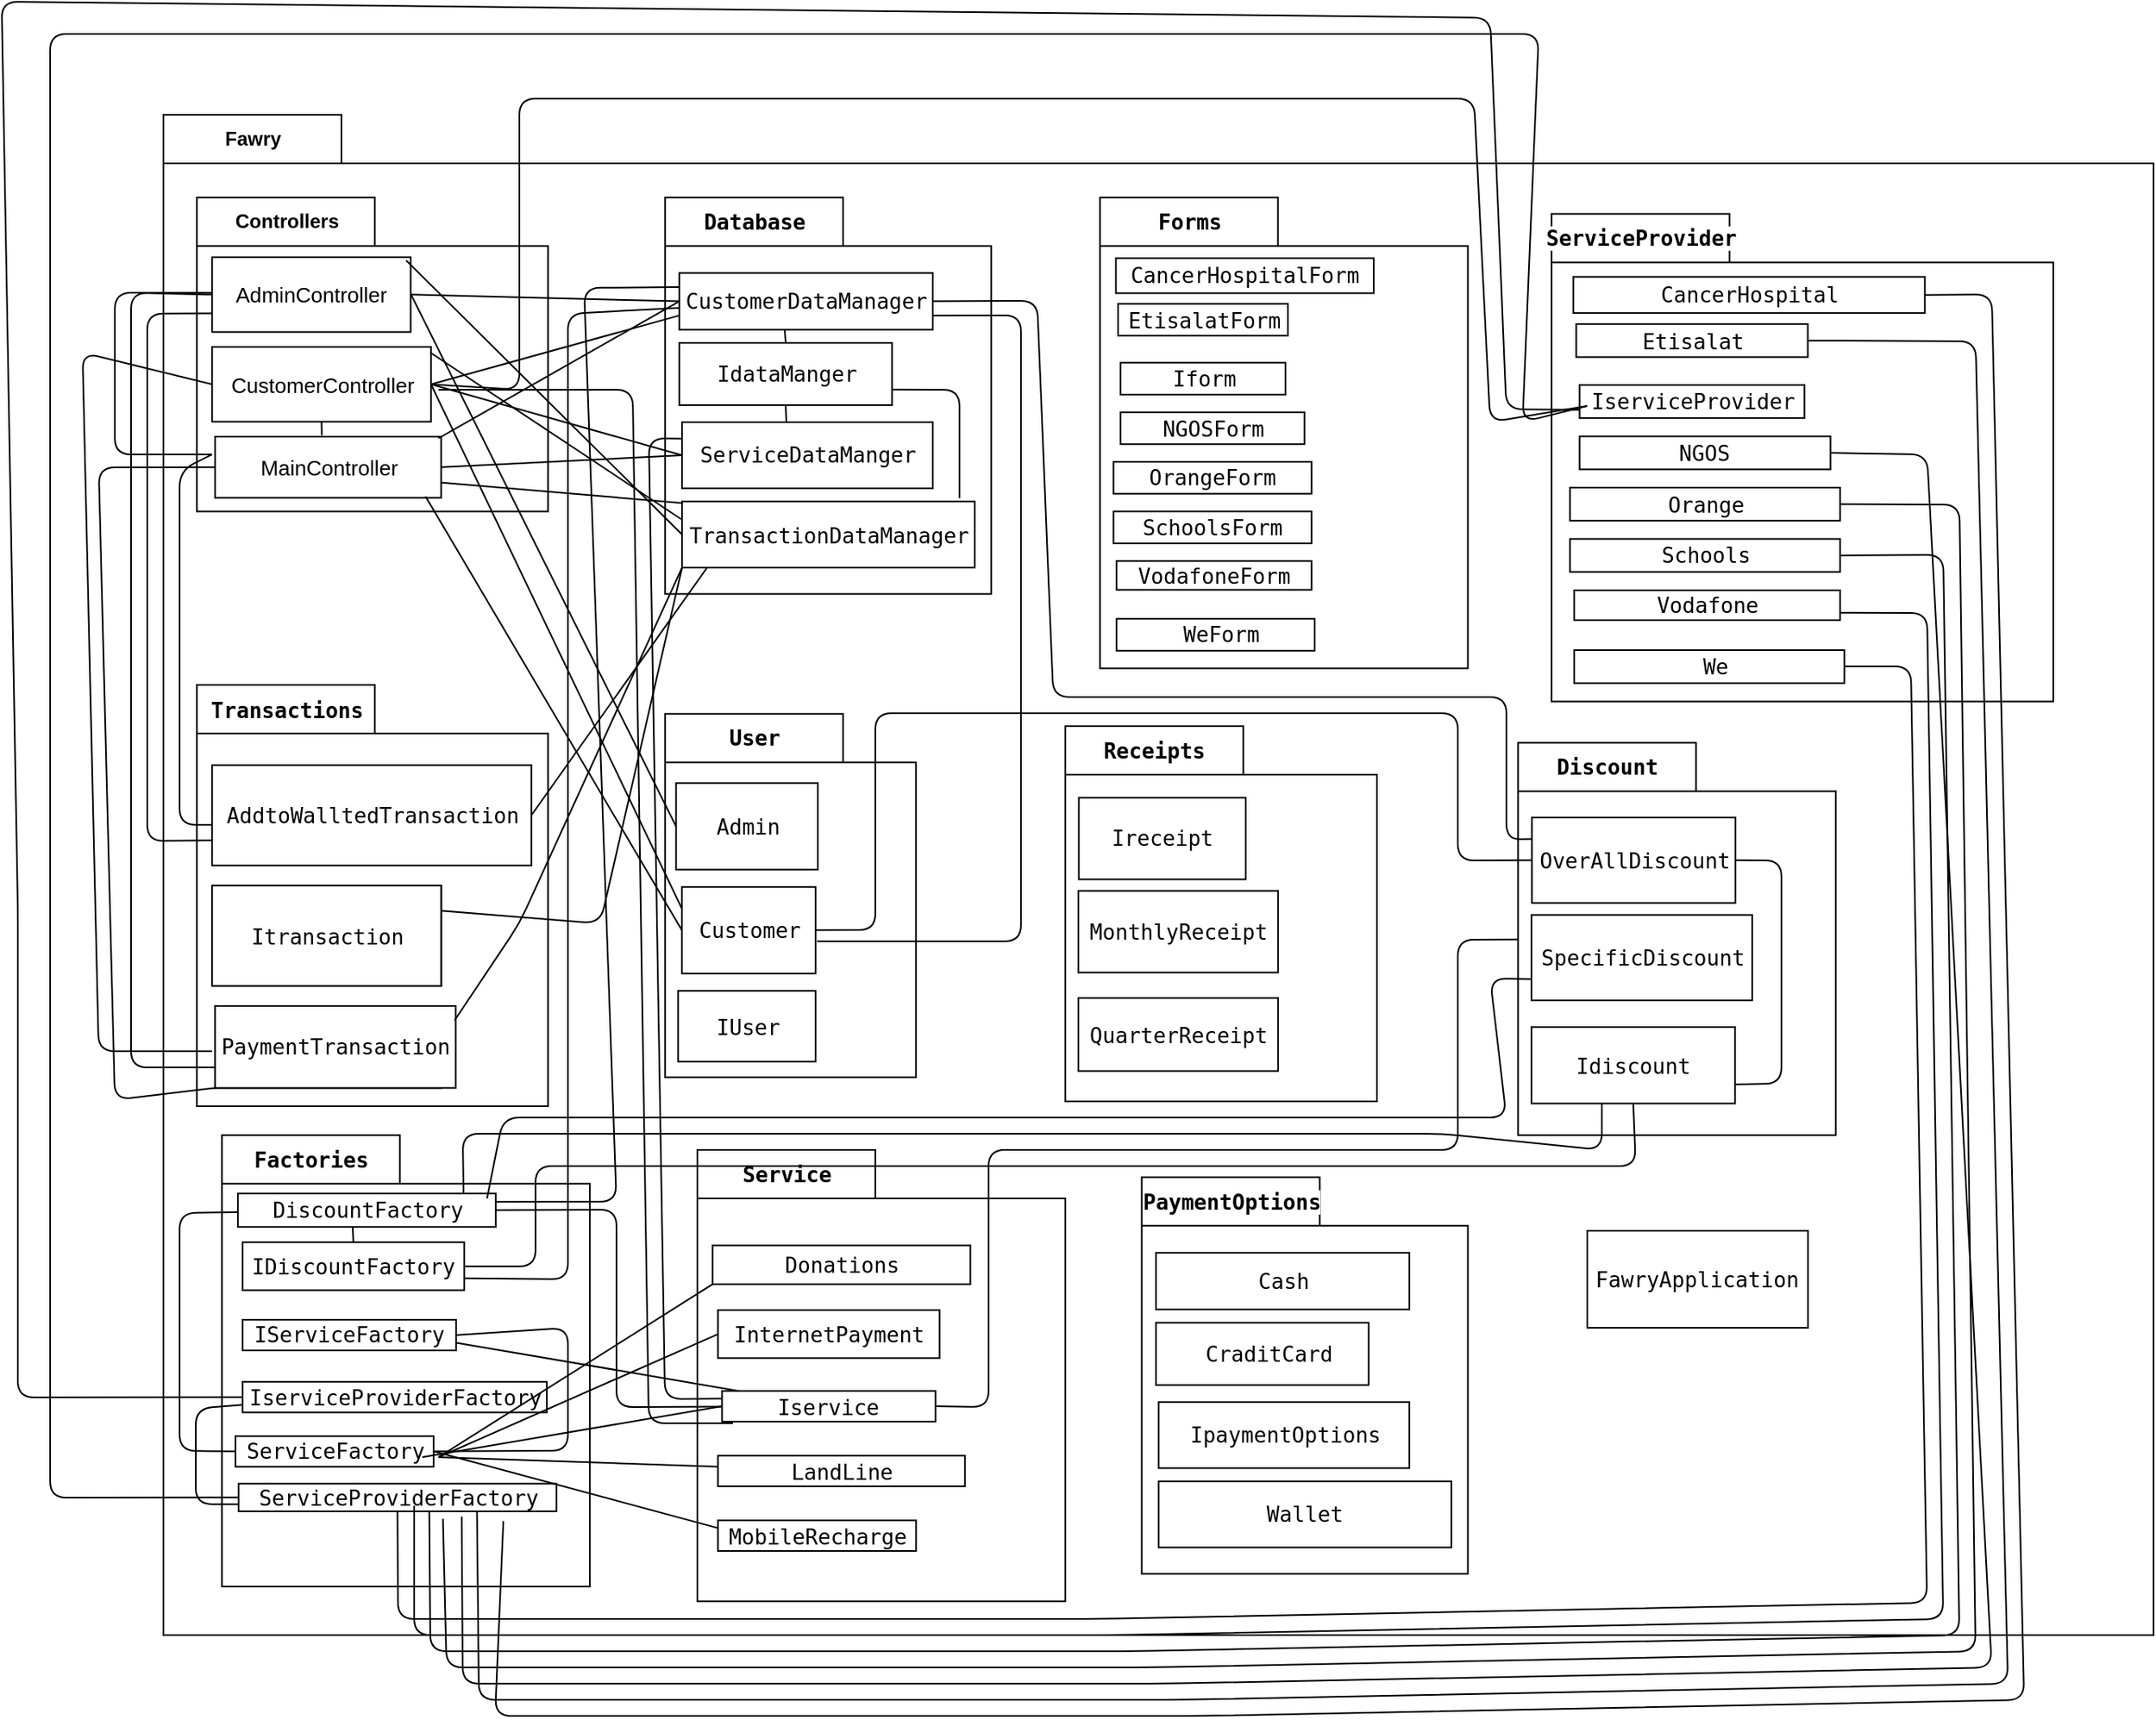 <mxfile version="13.9.9" type="device"><diagram id="bILy6wv9ewOw9aucNkTy" name="Page-1"><mxGraphModel dx="1447" dy="850" grid="1" gridSize="10" guides="1" tooltips="1" connect="1" arrows="1" fold="1" page="1" pageScale="1" pageWidth="850" pageHeight="1100" math="0" shadow="0"><root><mxCell id="0"/><mxCell id="1" parent="0"/><mxCell id="Q-yIpaGVvAAwO8fSuN0W-10" value="Fawry" style="shape=folder;fontStyle=1;tabWidth=110;tabHeight=30;tabPosition=left;html=1;boundedLbl=1;labelInHeader=1;fillColor=#FFFFFF;" parent="1" vertex="1"><mxGeometry x="110" y="150" width="1230" height="940" as="geometry"/></mxCell><mxCell id="Q-yIpaGVvAAwO8fSuN0W-16" value="Controllers" style="shape=folder;fontStyle=1;tabWidth=110;tabHeight=30;tabPosition=left;html=1;boundedLbl=1;labelInHeader=1;" parent="Q-yIpaGVvAAwO8fSuN0W-10" vertex="1"><mxGeometry x="20.672" y="51.087" width="217.059" height="194.13" as="geometry"/></mxCell><mxCell id="Q-yIpaGVvAAwO8fSuN0W-18" value="&lt;div style=&quot;font-size: 9.8pt&quot;&gt;&lt;pre&gt;&lt;span style=&quot;background-color: rgb(255 , 255 , 255)&quot;&gt;&lt;font face=&quot;Helvetica&quot;&gt;AdminController&lt;/font&gt;&lt;/span&gt;&lt;/pre&gt;&lt;/div&gt;" style="html=1;" parent="Q-yIpaGVvAAwO8fSuN0W-16" vertex="1"><mxGeometry x="9.437" y="36.977" width="122.685" height="46.222" as="geometry"/></mxCell><mxCell id="Q-yIpaGVvAAwO8fSuN0W-19" value="&lt;div style=&quot;font-size: 9.8pt&quot;&gt;&lt;pre&gt;&lt;span style=&quot;background-color: rgb(255 , 255 , 255)&quot;&gt;&lt;font face=&quot;Helvetica&quot;&gt;CustomerController&lt;/font&gt;&lt;/span&gt;&lt;/pre&gt;&lt;/div&gt;" style="html=1;" parent="Q-yIpaGVvAAwO8fSuN0W-16" vertex="1"><mxGeometry x="9.437" y="92.44" width="135.269" height="46.22" as="geometry"/></mxCell><mxCell id="Q-yIpaGVvAAwO8fSuN0W-20" value="&lt;div style=&quot;font-size: 9.8pt&quot;&gt;&lt;pre&gt;&lt;span style=&quot;background-color: rgb(255 , 255 , 255)&quot;&gt;&lt;font face=&quot;Helvetica&quot;&gt;MainController&lt;/font&gt;&lt;/span&gt;&lt;/pre&gt;&lt;/div&gt;" style="html=1;" parent="Q-yIpaGVvAAwO8fSuN0W-16" vertex="1"><mxGeometry x="11.254" y="147.911" width="139.744" height="37.779" as="geometry"/></mxCell><mxCell id="JnjgukswCrgnxFps8Cto-147" value="" style="endArrow=none;html=1;exitX=0.472;exitY=-0.019;exitDx=0;exitDy=0;entryX=0.5;entryY=1;entryDx=0;entryDy=0;exitPerimeter=0;" edge="1" parent="Q-yIpaGVvAAwO8fSuN0W-16" source="Q-yIpaGVvAAwO8fSuN0W-20" target="Q-yIpaGVvAAwO8fSuN0W-19"><mxGeometry width="50" height="50" relative="1" as="geometry"><mxPoint x="289.328" y="288.913" as="sourcePoint"/><mxPoint x="339.328" y="238.913" as="targetPoint"/></mxGeometry></mxCell><mxCell id="Q-yIpaGVvAAwO8fSuN0W-21" value="&lt;div style=&quot;font-family: &amp;#34;jetbrains mono&amp;#34; , monospace ; font-size: 9.8pt&quot;&gt;&lt;pre&gt;&lt;span style=&quot;background-color: rgb(255 , 255 , 255)&quot;&gt;Transactions&lt;/span&gt;&lt;/pre&gt;&lt;/div&gt;" style="shape=folder;fontStyle=1;tabWidth=110;tabHeight=30;tabPosition=left;html=1;boundedLbl=1;labelInHeader=1;" parent="Q-yIpaGVvAAwO8fSuN0W-10" vertex="1"><mxGeometry x="20.672" y="352.5" width="217.059" height="260.543" as="geometry"/></mxCell><mxCell id="Q-yIpaGVvAAwO8fSuN0W-22" value="&lt;div style=&quot;font-size: 9.8pt&quot;&gt;&lt;pre&gt;&lt;div style=&quot;font-family: &amp;#34;jetbrains mono&amp;#34; , monospace ; font-size: 9.8pt&quot;&gt;&lt;pre&gt;&lt;div style=&quot;font-family: &amp;#34;jetbrains mono&amp;#34; , monospace ; font-size: 9.8pt&quot;&gt;&lt;pre&gt;&lt;font style=&quot;background-color: rgb(255 , 255 , 255)&quot;&gt;AddtoWalltedTransaction&lt;/font&gt;&lt;/pre&gt;&lt;/div&gt;&lt;/pre&gt;&lt;/div&gt;&lt;/pre&gt;&lt;/div&gt;" style="html=1;" parent="Q-yIpaGVvAAwO8fSuN0W-21" vertex="1"><mxGeometry x="9.427" y="49.626" width="197.296" height="62.03" as="geometry"/></mxCell><mxCell id="Q-yIpaGVvAAwO8fSuN0W-23" value="&lt;div style=&quot;font-size: 9.8pt&quot;&gt;&lt;pre&gt;&lt;div style=&quot;background-color: #2b2b2b ; color: #a9b7c6 ; font-family: &amp;#34;jetbrains mono&amp;#34; , monospace ; font-size: 9.8pt&quot;&gt;&lt;pre&gt;Itransaction&lt;/pre&gt;&lt;/div&gt;&lt;/pre&gt;&lt;/div&gt;" style="html=1;" parent="Q-yIpaGVvAAwO8fSuN0W-21" vertex="1"><mxGeometry x="9.437" y="124.068" width="141.56" height="62.034" as="geometry"/></mxCell><mxCell id="Q-yIpaGVvAAwO8fSuN0W-24" value="&lt;div style=&quot;font-size: 9.8pt&quot;&gt;&lt;pre&gt;&lt;div style=&quot;background-color: #2b2b2b ; color: #a9b7c6 ; font-family: &amp;#34;jetbrains mono&amp;#34; , monospace ; font-size: 9.8pt&quot;&gt;&lt;pre&gt;PaymentTransaction&lt;/pre&gt;&lt;/div&gt;&lt;/pre&gt;&lt;/div&gt;" style="html=1;" parent="Q-yIpaGVvAAwO8fSuN0W-21" vertex="1"><mxGeometry x="11.254" y="198.511" width="139.744" height="50.704" as="geometry"/></mxCell><mxCell id="JnjgukswCrgnxFps8Cto-3" value="&lt;div style=&quot;font-size: 9.8pt&quot;&gt;&lt;pre&gt;&lt;div style=&quot;font-family: &amp;#34;jetbrains mono&amp;#34; , monospace ; font-size: 9.8pt&quot;&gt;&lt;pre&gt;&lt;span style=&quot;background-color: rgb(255 , 255 , 255)&quot;&gt;Itransaction&lt;/span&gt;&lt;/pre&gt;&lt;/div&gt;&lt;/pre&gt;&lt;/div&gt;" style="html=1;" vertex="1" parent="Q-yIpaGVvAAwO8fSuN0W-21"><mxGeometry x="9.437" y="124.068" width="141.56" height="62.034" as="geometry"/></mxCell><mxCell id="JnjgukswCrgnxFps8Cto-4" value="&lt;div style=&quot;font-size: 9.8pt&quot;&gt;&lt;pre&gt;&lt;div style=&quot;font-family: &amp;#34;jetbrains mono&amp;#34; , monospace ; font-size: 9.8pt&quot;&gt;&lt;pre&gt;&lt;span style=&quot;background-color: rgb(255 , 255 , 255)&quot;&gt;PaymentTransaction&lt;/span&gt;&lt;/pre&gt;&lt;/div&gt;&lt;/pre&gt;&lt;/div&gt;" style="html=1;" vertex="1" parent="Q-yIpaGVvAAwO8fSuN0W-21"><mxGeometry x="11.25" y="198.51" width="148.75" height="50.7" as="geometry"/></mxCell><mxCell id="JnjgukswCrgnxFps8Cto-5" value="&lt;div style=&quot;background-color: #2b2b2b ; color: #a9b7c6 ; font-family: &amp;#34;jetbrains mono&amp;#34; , monospace ; font-size: 9.8pt&quot;&gt;&lt;pre&gt;&lt;div style=&quot;background-color: #ffffff ; color: #000000 ; font-family: &amp;#34;jetbrains mono&amp;#34; , monospace ; font-size: 9.8pt&quot;&gt;&lt;pre&gt;Database&lt;/pre&gt;&lt;/div&gt;&lt;/pre&gt;&lt;/div&gt;" style="shape=folder;fontStyle=1;tabWidth=110;tabHeight=30;tabPosition=left;html=1;boundedLbl=1;labelInHeader=1;" vertex="1" parent="Q-yIpaGVvAAwO8fSuN0W-10"><mxGeometry x="310.084" y="51.087" width="201.555" height="245.217" as="geometry"/></mxCell><mxCell id="JnjgukswCrgnxFps8Cto-6" value="&lt;div style=&quot;font-size: 9.8pt&quot;&gt;&lt;pre&gt;&lt;div style=&quot;background-color: #ffffff ; color: #080808 ; font-family: &amp;#34;jetbrains mono&amp;#34; , monospace ; font-size: 9.8pt&quot;&gt;&lt;pre&gt;&lt;span style=&quot;color: #000000&quot;&gt;CustomerDataManager&lt;/span&gt;&lt;/pre&gt;&lt;/div&gt;&lt;/pre&gt;&lt;/div&gt;" style="html=1;" vertex="1" parent="JnjgukswCrgnxFps8Cto-5"><mxGeometry x="8.765" y="46.704" width="156.623" height="35.035" as="geometry"/></mxCell><mxCell id="JnjgukswCrgnxFps8Cto-7" value="&lt;div style=&quot;font-size: 9.8pt&quot;&gt;&lt;pre&gt;&lt;div style=&quot;background-color: #ffffff ; color: #080808 ; font-family: &amp;#34;jetbrains mono&amp;#34; , monospace ; font-size: 9.8pt&quot;&gt;&lt;pre&gt;&lt;span style=&quot;color: #000000&quot;&gt;IdataManger&lt;/span&gt;&lt;/pre&gt;&lt;/div&gt;&lt;/pre&gt;&lt;/div&gt;" style="html=1;" vertex="1" parent="JnjgukswCrgnxFps8Cto-5"><mxGeometry x="8.76" y="89.913" width="131.452" height="38.532" as="geometry"/></mxCell><mxCell id="JnjgukswCrgnxFps8Cto-8" value="&lt;div style=&quot;font-size: 9.8pt&quot;&gt;&lt;pre&gt;&lt;div style=&quot;background-color: #ffffff ; color: #080808 ; font-family: &amp;#34;jetbrains mono&amp;#34; , monospace ; font-size: 9.8pt&quot;&gt;&lt;pre&gt;&lt;span style=&quot;color: #000000&quot;&gt;ServiceDataManger&lt;/span&gt;&lt;/pre&gt;&lt;/div&gt;&lt;/pre&gt;&lt;/div&gt;" style="html=1;" vertex="1" parent="JnjgukswCrgnxFps8Cto-5"><mxGeometry x="10.45" y="138.957" width="154.928" height="40.87" as="geometry"/></mxCell><mxCell id="JnjgukswCrgnxFps8Cto-9" value="&lt;div style=&quot;background-color: #ffffff ; color: #080808 ; font-family: &amp;#34;jetbrains mono&amp;#34; , monospace ; font-size: 9.8pt&quot;&gt;&lt;pre&gt;&lt;span style=&quot;color: #000000&quot;&gt;TransactionDataManager&lt;/span&gt;&lt;/pre&gt;&lt;/div&gt;" style="rounded=0;whiteSpace=wrap;html=1;strokeColor=#000000;fillColor=#FFFFFF;" vertex="1" parent="JnjgukswCrgnxFps8Cto-5"><mxGeometry x="10.45" y="188.0" width="180.882" height="40.87" as="geometry"/></mxCell><mxCell id="JnjgukswCrgnxFps8Cto-153" value="" style="endArrow=none;html=1;exitX=0.416;exitY=1.005;exitDx=0;exitDy=0;exitPerimeter=0;entryX=0.5;entryY=0;entryDx=0;entryDy=0;" edge="1" parent="JnjgukswCrgnxFps8Cto-5" source="JnjgukswCrgnxFps8Cto-6" target="JnjgukswCrgnxFps8Cto-7"><mxGeometry width="50" height="50" relative="1" as="geometry"><mxPoint x="-60.084" y="328.913" as="sourcePoint"/><mxPoint x="-10.084" y="278.913" as="targetPoint"/></mxGeometry></mxCell><mxCell id="JnjgukswCrgnxFps8Cto-155" value="" style="endArrow=none;html=1;entryX=0.5;entryY=1;entryDx=0;entryDy=0;" edge="1" parent="JnjgukswCrgnxFps8Cto-5" target="JnjgukswCrgnxFps8Cto-7"><mxGeometry width="50" height="50" relative="1" as="geometry"><mxPoint x="74.916" y="138.913" as="sourcePoint"/><mxPoint x="-10.084" y="248.913" as="targetPoint"/></mxGeometry></mxCell><mxCell id="JnjgukswCrgnxFps8Cto-163" value="" style="endArrow=none;html=1;exitX=1;exitY=0.75;exitDx=0;exitDy=0;entryX=0.948;entryY=-0.051;entryDx=0;entryDy=0;entryPerimeter=0;" edge="1" parent="JnjgukswCrgnxFps8Cto-5" source="JnjgukswCrgnxFps8Cto-7" target="JnjgukswCrgnxFps8Cto-9"><mxGeometry width="50" height="50" relative="1" as="geometry"><mxPoint x="-40.084" y="228.913" as="sourcePoint"/><mxPoint x="9.916" y="178.913" as="targetPoint"/><Array as="points"><mxPoint x="181.916" y="118.913"/></Array></mxGeometry></mxCell><mxCell id="JnjgukswCrgnxFps8Cto-10" value="&lt;div style=&quot;background-color: #ffffff ; color: #080808 ; font-family: &amp;#34;jetbrains mono&amp;#34; , monospace ; font-size: 9.8pt&quot;&gt;&lt;pre&gt;&lt;span style=&quot;color: #000000&quot;&gt;User&lt;/span&gt;&lt;/pre&gt;&lt;/div&gt;" style="shape=folder;fontStyle=1;tabWidth=110;tabHeight=30;tabPosition=left;html=1;boundedLbl=1;labelInHeader=1;" vertex="1" parent="Q-yIpaGVvAAwO8fSuN0W-10"><mxGeometry x="310.084" y="370.38" width="155.042" height="224.783" as="geometry"/></mxCell><mxCell id="JnjgukswCrgnxFps8Cto-11" value="&lt;div style=&quot;font-size: 9.8pt&quot;&gt;&lt;pre&gt;&lt;div style=&quot;background-color: #ffffff ; color: #080808 ; font-family: &amp;#34;jetbrains mono&amp;#34; , monospace ; font-size: 9.8pt&quot;&gt;&lt;pre&gt;&lt;span style=&quot;color: #000000&quot;&gt;Admin&lt;/span&gt;&lt;/pre&gt;&lt;/div&gt;&lt;/pre&gt;&lt;/div&gt;" style="html=1;" vertex="1" parent="JnjgukswCrgnxFps8Cto-10"><mxGeometry x="6.741" y="42.816" width="87.632" height="53.52" as="geometry"/></mxCell><mxCell id="JnjgukswCrgnxFps8Cto-12" value="&lt;div style=&quot;font-size: 9.8pt&quot;&gt;&lt;pre&gt;&lt;div style=&quot;background-color: #ffffff ; color: #080808 ; font-family: &amp;#34;jetbrains mono&amp;#34; , monospace ; font-size: 9.8pt&quot;&gt;&lt;pre&gt;&lt;span style=&quot;color: #000000&quot;&gt;Customer&lt;/span&gt;&lt;/pre&gt;&lt;/div&gt;&lt;/pre&gt;&lt;/div&gt;" style="html=1;" vertex="1" parent="JnjgukswCrgnxFps8Cto-10"><mxGeometry x="10.336" y="107.037" width="82.689" height="53.519" as="geometry"/></mxCell><mxCell id="JnjgukswCrgnxFps8Cto-13" value="&lt;div style=&quot;font-size: 9.8pt&quot;&gt;&lt;pre&gt;&lt;div style=&quot;background-color: #ffffff ; color: #080808 ; font-family: &amp;#34;jetbrains mono&amp;#34; , monospace ; font-size: 9.8pt&quot;&gt;&lt;pre&gt;&lt;span style=&quot;color: #000000&quot;&gt;IUser&lt;/span&gt;&lt;/pre&gt;&lt;/div&gt;&lt;/pre&gt;&lt;/div&gt;" style="html=1;" vertex="1" parent="JnjgukswCrgnxFps8Cto-10"><mxGeometry x="8.042" y="171.264" width="84.984" height="43.741" as="geometry"/></mxCell><mxCell id="JnjgukswCrgnxFps8Cto-34" value="&lt;div style=&quot;background-color: #2b2b2b ; color: #a9b7c6 ; font-family: &amp;#34;jetbrains mono&amp;#34; , monospace ; font-size: 9.8pt&quot;&gt;&lt;pre&gt;&lt;div style=&quot;background-color: #ffffff ; color: #000000 ; font-family: &amp;#34;jetbrains mono&amp;#34; , monospace ; font-size: 9.8pt&quot;&gt;&lt;pre&gt;&lt;div style=&quot;color: rgb(8 , 8 , 8) ; font-family: &amp;#34;jetbrains mono&amp;#34; , monospace ; font-size: 9.8pt&quot;&gt;&lt;pre&gt;&lt;span style=&quot;color: #000000&quot;&gt;Forms&lt;/span&gt;&lt;/pre&gt;&lt;/div&gt;&lt;/pre&gt;&lt;/div&gt;&lt;/pre&gt;&lt;/div&gt;" style="shape=folder;fontStyle=1;tabWidth=110;tabHeight=30;tabPosition=left;html=1;boundedLbl=1;labelInHeader=1;" vertex="1" parent="Q-yIpaGVvAAwO8fSuN0W-10"><mxGeometry x="578.824" y="51.087" width="227.395" height="291.196" as="geometry"/></mxCell><mxCell id="JnjgukswCrgnxFps8Cto-35" value="&lt;div style=&quot;font-size: 9.8pt&quot;&gt;&lt;pre&gt;&lt;div style=&quot;background-color: #ffffff ; color: #080808 ; font-family: &amp;#34;jetbrains mono&amp;#34; , monospace ; font-size: 9.8pt&quot;&gt;&lt;pre&gt;&lt;div style=&quot;font-family: &amp;#34;jetbrains mono&amp;#34; , monospace ; font-size: 9.8pt&quot;&gt;&lt;pre&gt;&lt;span style=&quot;color: #000000&quot;&gt;CancerHospitalForm&lt;/span&gt;&lt;/pre&gt;&lt;/div&gt;&lt;/pre&gt;&lt;/div&gt;&lt;/pre&gt;&lt;/div&gt;" style="html=1;" vertex="1" parent="JnjgukswCrgnxFps8Cto-34"><mxGeometry x="9.878" y="37.573" width="159.346" height="21.603" as="geometry"/></mxCell><mxCell id="JnjgukswCrgnxFps8Cto-36" value="&lt;div style=&quot;font-size: 9.8pt&quot;&gt;&lt;pre&gt;&lt;div style=&quot;background-color: #ffffff ; color: #080808 ; font-family: &amp;#34;jetbrains mono&amp;#34; , monospace ; font-size: 9.8pt&quot;&gt;&lt;pre&gt;&lt;div style=&quot;font-family: &amp;#34;jetbrains mono&amp;#34; , monospace ; font-size: 9.8pt&quot;&gt;&lt;pre&gt;&lt;span style=&quot;color: #000000&quot;&gt;EtisalatForm&lt;/span&gt;&lt;/pre&gt;&lt;/div&gt;&lt;/pre&gt;&lt;/div&gt;&lt;/pre&gt;&lt;/div&gt;" style="html=1;" vertex="1" parent="JnjgukswCrgnxFps8Cto-34"><mxGeometry x="11.208" y="65.753" width="104.952" height="19.726" as="geometry"/></mxCell><mxCell id="JnjgukswCrgnxFps8Cto-37" value="&lt;div style=&quot;font-size: 9.8pt&quot;&gt;&lt;pre&gt;&lt;div style=&quot;background-color: #ffffff ; color: #080808 ; font-family: &amp;#34;jetbrains mono&amp;#34; , monospace ; font-size: 9.8pt&quot;&gt;&lt;pre&gt;&lt;div style=&quot;font-family: &amp;#34;jetbrains mono&amp;#34; , monospace ; font-size: 9.8pt&quot;&gt;&lt;pre&gt;&lt;span style=&quot;color: #000000&quot;&gt;Iform&lt;/span&gt;&lt;/pre&gt;&lt;/div&gt;&lt;/pre&gt;&lt;/div&gt;&lt;/pre&gt;&lt;/div&gt;" style="html=1;" vertex="1" parent="JnjgukswCrgnxFps8Cto-34"><mxGeometry x="12.73" y="102.172" width="101.908" height="19.726" as="geometry"/></mxCell><mxCell id="JnjgukswCrgnxFps8Cto-38" value="&lt;div style=&quot;background-color: #ffffff ; color: #080808 ; font-family: &amp;#34;jetbrains mono&amp;#34; , monospace ; font-size: 9.8pt&quot;&gt;&lt;pre&gt;&lt;div style=&quot;font-family: &amp;#34;jetbrains mono&amp;#34; , monospace ; font-size: 9.8pt&quot;&gt;&lt;pre&gt;&lt;span style=&quot;color: #000000&quot;&gt;NGOSForm&lt;/span&gt;&lt;/pre&gt;&lt;/div&gt;&lt;/pre&gt;&lt;/div&gt;" style="rounded=0;whiteSpace=wrap;html=1;strokeColor=#000000;fillColor=#FFFFFF;" vertex="1" parent="JnjgukswCrgnxFps8Cto-34"><mxGeometry x="12.73" y="132.829" width="113.697" height="19.726" as="geometry"/></mxCell><mxCell id="JnjgukswCrgnxFps8Cto-40" value="&lt;div style=&quot;font-size: 9.8pt&quot;&gt;&lt;pre&gt;&lt;div style=&quot;background-color: #ffffff ; color: #080808 ; font-family: &amp;#34;jetbrains mono&amp;#34; , monospace ; font-size: 9.8pt&quot;&gt;&lt;pre&gt;&lt;div style=&quot;font-family: &amp;#34;jetbrains mono&amp;#34; , monospace ; font-size: 9.8pt&quot;&gt;&lt;pre&gt;&lt;div style=&quot;font-family: &amp;#34;jetbrains mono&amp;#34; , monospace ; font-size: 9.8pt&quot;&gt;&lt;pre&gt;&lt;span style=&quot;color: #000000&quot;&gt;OrangeForm&lt;/span&gt;&lt;/pre&gt;&lt;/div&gt;&lt;/pre&gt;&lt;/div&gt;&lt;/pre&gt;&lt;/div&gt;&lt;/pre&gt;&lt;/div&gt;" style="html=1;" vertex="1" parent="JnjgukswCrgnxFps8Cto-34"><mxGeometry x="8.36" y="163.475" width="122.443" height="19.726" as="geometry"/></mxCell><mxCell id="JnjgukswCrgnxFps8Cto-41" value="&lt;div style=&quot;font-size: 9.8pt&quot;&gt;&lt;pre&gt;&lt;div style=&quot;background-color: #ffffff ; color: #080808 ; font-family: &amp;#34;jetbrains mono&amp;#34; , monospace ; font-size: 9.8pt&quot;&gt;&lt;pre&gt;&lt;div style=&quot;font-family: &amp;#34;jetbrains mono&amp;#34; , monospace ; font-size: 9.8pt&quot;&gt;&lt;pre&gt;&lt;div style=&quot;font-family: &amp;#34;jetbrains mono&amp;#34; , monospace ; font-size: 9.8pt&quot;&gt;&lt;pre&gt;&lt;span style=&quot;color: #000000&quot;&gt;SchoolsForm&lt;/span&gt;&lt;/pre&gt;&lt;/div&gt;&lt;/pre&gt;&lt;/div&gt;&lt;/pre&gt;&lt;/div&gt;&lt;/pre&gt;&lt;/div&gt;" style="html=1;" vertex="1" parent="JnjgukswCrgnxFps8Cto-34"><mxGeometry x="8.36" y="194.126" width="122.443" height="19.726" as="geometry"/></mxCell><mxCell id="JnjgukswCrgnxFps8Cto-42" value="&lt;div style=&quot;font-size: 9.8pt&quot;&gt;&lt;pre&gt;&lt;div style=&quot;background-color: #ffffff ; color: #080808 ; font-family: &amp;#34;jetbrains mono&amp;#34; , monospace ; font-size: 9.8pt&quot;&gt;&lt;pre&gt;&lt;div style=&quot;font-family: &amp;#34;jetbrains mono&amp;#34; , monospace ; font-size: 9.8pt&quot;&gt;&lt;pre&gt;&lt;div style=&quot;font-family: &amp;#34;jetbrains mono&amp;#34; , monospace ; font-size: 9.8pt&quot;&gt;&lt;pre&gt;&lt;span style=&quot;color: #000000&quot;&gt;VodafoneForm&lt;/span&gt;&lt;/pre&gt;&lt;/div&gt;&lt;/pre&gt;&lt;/div&gt;&lt;/pre&gt;&lt;/div&gt;&lt;/pre&gt;&lt;/div&gt;" style="html=1;" vertex="1" parent="JnjgukswCrgnxFps8Cto-34"><mxGeometry x="10.269" y="224.78" width="120.537" height="17.845" as="geometry"/></mxCell><mxCell id="JnjgukswCrgnxFps8Cto-43" value="&lt;div style=&quot;background-color: #ffffff ; color: #080808 ; font-family: &amp;#34;jetbrains mono&amp;#34; , monospace ; font-size: 9.8pt&quot;&gt;&lt;pre&gt;&lt;div style=&quot;font-family: &amp;#34;jetbrains mono&amp;#34; , monospace ; font-size: 9.8pt&quot;&gt;&lt;pre&gt;&lt;div style=&quot;font-family: &amp;#34;jetbrains mono&amp;#34; , monospace ; font-size: 9.8pt&quot;&gt;&lt;pre&gt; &lt;span style=&quot;color: #000000&quot;&gt;WeForm&lt;/span&gt;&lt;/pre&gt;&lt;/div&gt;&lt;/pre&gt;&lt;/div&gt;&lt;/pre&gt;&lt;/div&gt;" style="rounded=0;whiteSpace=wrap;html=1;strokeColor=#000000;fillColor=#FFFFFF;" vertex="1" parent="JnjgukswCrgnxFps8Cto-34"><mxGeometry x="10.27" y="260.543" width="122.443" height="19.726" as="geometry"/></mxCell><mxCell id="JnjgukswCrgnxFps8Cto-45" value="&lt;div style=&quot;background-color: #2b2b2b ; color: #a9b7c6 ; font-family: &amp;#34;jetbrains mono&amp;#34; , monospace ; font-size: 9.8pt&quot;&gt;&lt;pre&gt;&lt;div style=&quot;background-color: #ffffff ; color: #000000 ; font-family: &amp;#34;jetbrains mono&amp;#34; , monospace ; font-size: 9.8pt&quot;&gt;&lt;pre&gt;&lt;div style=&quot;color: rgb(8 , 8 , 8) ; font-family: &amp;#34;jetbrains mono&amp;#34; , monospace ; font-size: 9.8pt&quot;&gt;&lt;pre&gt;&lt;div style=&quot;font-family: &amp;#34;jetbrains mono&amp;#34; , monospace ; font-size: 9.8pt&quot;&gt;&lt;pre&gt;&lt;span style=&quot;color: #000000&quot;&gt;ServiceProvider&lt;/span&gt;&lt;/pre&gt;&lt;/div&gt;&lt;/pre&gt;&lt;/div&gt;&lt;/pre&gt;&lt;/div&gt;&lt;/pre&gt;&lt;/div&gt;" style="shape=folder;fontStyle=1;tabWidth=110;tabHeight=30;tabPosition=left;html=1;boundedLbl=1;labelInHeader=1;" vertex="1" parent="Q-yIpaGVvAAwO8fSuN0W-10"><mxGeometry x="857.899" y="61.304" width="310.084" height="301.413" as="geometry"/></mxCell><mxCell id="JnjgukswCrgnxFps8Cto-46" value="&lt;div style=&quot;font-size: 9.8pt&quot;&gt;&lt;pre&gt;&lt;div style=&quot;background-color: #ffffff ; color: #080808 ; font-family: &amp;#34;jetbrains mono&amp;#34; , monospace ; font-size: 9.8pt&quot;&gt;&lt;pre&gt;&lt;div style=&quot;font-family: &amp;#34;jetbrains mono&amp;#34; , monospace ; font-size: 9.8pt&quot;&gt;&lt;pre&gt;&lt;span style=&quot;color: #000000&quot;&gt;CancerHospital&lt;/span&gt;&lt;/pre&gt;&lt;/div&gt;&lt;/pre&gt;&lt;/div&gt;&lt;/pre&gt;&lt;/div&gt;" style="html=1;" vertex="1" parent="JnjgukswCrgnxFps8Cto-45"><mxGeometry x="13.471" y="38.892" width="217.29" height="22.361" as="geometry"/></mxCell><mxCell id="JnjgukswCrgnxFps8Cto-47" value="&lt;div style=&quot;font-size: 9.8pt&quot;&gt;&lt;pre&gt;&lt;div style=&quot;background-color: #ffffff ; color: #080808 ; font-family: &amp;#34;jetbrains mono&amp;#34; , monospace ; font-size: 9.8pt&quot;&gt;&lt;pre&gt;&lt;div style=&quot;font-family: &amp;#34;jetbrains mono&amp;#34; , monospace ; font-size: 9.8pt&quot;&gt;&lt;pre&gt;&lt;span style=&quot;color: #000000&quot;&gt;Etisalat&lt;/span&gt;&lt;/pre&gt;&lt;/div&gt;&lt;/pre&gt;&lt;/div&gt;&lt;/pre&gt;&lt;/div&gt;" style="html=1;" vertex="1" parent="JnjgukswCrgnxFps8Cto-45"><mxGeometry x="15.283" y="68.061" width="143.116" height="20.418" as="geometry"/></mxCell><mxCell id="JnjgukswCrgnxFps8Cto-48" value="&lt;div style=&quot;font-size: 9.8pt&quot;&gt;&lt;pre&gt;&lt;div style=&quot;background-color: #ffffff ; color: #080808 ; font-family: &amp;#34;jetbrains mono&amp;#34; , monospace ; font-size: 9.8pt&quot;&gt;&lt;pre&gt;&lt;div style=&quot;font-family: &amp;#34;jetbrains mono&amp;#34; , monospace ; font-size: 9.8pt&quot;&gt;&lt;pre&gt;&lt;div style=&quot;font-family: &amp;#34;jetbrains mono&amp;#34; , monospace ; font-size: 9.8pt&quot;&gt;&lt;pre&gt;&lt;span style=&quot;color: #000000&quot;&gt;IserviceProvider&lt;/span&gt;&lt;/pre&gt;&lt;/div&gt;&lt;/pre&gt;&lt;/div&gt;&lt;/pre&gt;&lt;/div&gt;&lt;/pre&gt;&lt;/div&gt;" style="html=1;" vertex="1" parent="JnjgukswCrgnxFps8Cto-45"><mxGeometry x="17.358" y="105.757" width="138.965" height="20.418" as="geometry"/></mxCell><mxCell id="JnjgukswCrgnxFps8Cto-49" value="&lt;div style=&quot;background-color: #ffffff ; color: #080808 ; font-family: &amp;#34;jetbrains mono&amp;#34; , monospace ; font-size: 9.8pt&quot;&gt;&lt;pre&gt;&lt;div style=&quot;font-family: &amp;#34;jetbrains mono&amp;#34; , monospace ; font-size: 9.8pt&quot;&gt;&lt;pre&gt;&lt;span style=&quot;color: #000000&quot;&gt;NGOS&lt;/span&gt;&lt;/pre&gt;&lt;/div&gt;&lt;/pre&gt;&lt;/div&gt;" style="rounded=0;whiteSpace=wrap;html=1;strokeColor=#000000;fillColor=#FFFFFF;" vertex="1" parent="JnjgukswCrgnxFps8Cto-45"><mxGeometry x="17.36" y="137.489" width="155.042" height="20.418" as="geometry"/></mxCell><mxCell id="JnjgukswCrgnxFps8Cto-50" value="&lt;div style=&quot;font-size: 9.8pt&quot;&gt;&lt;pre&gt;&lt;div style=&quot;background-color: #ffffff ; color: #080808 ; font-family: &amp;#34;jetbrains mono&amp;#34; , monospace ; font-size: 9.8pt&quot;&gt;&lt;pre&gt;&lt;div style=&quot;font-family: &amp;#34;jetbrains mono&amp;#34; , monospace ; font-size: 9.8pt&quot;&gt;&lt;pre&gt;&lt;div style=&quot;font-family: &amp;#34;jetbrains mono&amp;#34; , monospace ; font-size: 9.8pt&quot;&gt;&lt;pre&gt;&lt;span style=&quot;color: #000000&quot;&gt;Orange&lt;/span&gt;&lt;/pre&gt;&lt;/div&gt;&lt;/pre&gt;&lt;/div&gt;&lt;/pre&gt;&lt;/div&gt;&lt;/pre&gt;&lt;/div&gt;" style="html=1;" vertex="1" parent="JnjgukswCrgnxFps8Cto-45"><mxGeometry x="11.401" y="169.211" width="166.968" height="20.418" as="geometry"/></mxCell><mxCell id="JnjgukswCrgnxFps8Cto-51" value="&lt;div style=&quot;font-size: 9.8pt&quot;&gt;&lt;pre&gt;&lt;div style=&quot;background-color: #ffffff ; color: #080808 ; font-family: &amp;#34;jetbrains mono&amp;#34; , monospace ; font-size: 9.8pt&quot;&gt;&lt;pre&gt;&lt;div style=&quot;font-family: &amp;#34;jetbrains mono&amp;#34; , monospace ; font-size: 9.8pt&quot;&gt;&lt;pre&gt;&lt;div style=&quot;font-family: &amp;#34;jetbrains mono&amp;#34; , monospace ; font-size: 9.8pt&quot;&gt;&lt;pre&gt;&lt;span style=&quot;color: #000000&quot;&gt;Schools&lt;/span&gt;&lt;/pre&gt;&lt;/div&gt;&lt;/pre&gt;&lt;/div&gt;&lt;/pre&gt;&lt;/div&gt;&lt;/pre&gt;&lt;/div&gt;" style="html=1;" vertex="1" parent="JnjgukswCrgnxFps8Cto-45"><mxGeometry x="11.401" y="200.938" width="166.968" height="20.418" as="geometry"/></mxCell><mxCell id="JnjgukswCrgnxFps8Cto-52" value="&lt;div style=&quot;font-size: 9.8pt&quot;&gt;&lt;pre&gt;&lt;div style=&quot;background-color: #ffffff ; color: #080808 ; font-family: &amp;#34;jetbrains mono&amp;#34; , monospace ; font-size: 9.8pt&quot;&gt;&lt;pre&gt;&lt;div style=&quot;font-family: &amp;#34;jetbrains mono&amp;#34; , monospace ; font-size: 9.8pt&quot;&gt;&lt;pre&gt;&lt;div style=&quot;font-family: &amp;#34;jetbrains mono&amp;#34; , monospace ; font-size: 9.8pt&quot;&gt;&lt;pre&gt;&lt;span style=&quot;color: #000000&quot;&gt;Vodafone&lt;/span&gt;&lt;/pre&gt;&lt;/div&gt;&lt;/pre&gt;&lt;/div&gt;&lt;/pre&gt;&lt;/div&gt;&lt;/pre&gt;&lt;/div&gt;" style="html=1;" vertex="1" parent="JnjgukswCrgnxFps8Cto-45"><mxGeometry x="14.003" y="232.667" width="164.368" height="18.472" as="geometry"/></mxCell><mxCell id="JnjgukswCrgnxFps8Cto-53" value="&lt;div style=&quot;background-color: #ffffff ; color: #080808 ; font-family: &amp;#34;jetbrains mono&amp;#34; , monospace ; font-size: 9.8pt&quot;&gt;&lt;pre&gt;&lt;div style=&quot;font-family: &amp;#34;jetbrains mono&amp;#34; , monospace ; font-size: 9.8pt&quot;&gt;&lt;pre&gt;&lt;div style=&quot;font-family: &amp;#34;jetbrains mono&amp;#34; , monospace ; font-size: 9.8pt&quot;&gt;&lt;pre&gt; &lt;span style=&quot;color: #000000&quot;&gt;We&lt;/span&gt;&lt;/pre&gt;&lt;/div&gt;&lt;/pre&gt;&lt;/div&gt;&lt;/pre&gt;&lt;/div&gt;" style="rounded=0;whiteSpace=wrap;html=1;strokeColor=#000000;fillColor=#FFFFFF;" vertex="1" parent="JnjgukswCrgnxFps8Cto-45"><mxGeometry x="14.005" y="269.685" width="166.968" height="20.418" as="geometry"/></mxCell><mxCell id="JnjgukswCrgnxFps8Cto-92" value="&lt;div style=&quot;font-family: &amp;#34;jetbrains mono&amp;#34; , monospace ; font-size: 9.8pt&quot;&gt;&lt;pre&gt;&lt;div style=&quot;background-color: #ffffff ; color: #080808 ; font-family: &amp;#34;jetbrains mono&amp;#34; , monospace ; font-size: 9.8pt&quot;&gt;&lt;pre&gt;&lt;span style=&quot;color: #000000&quot;&gt;Receipts&lt;/span&gt;&lt;/pre&gt;&lt;/div&gt;&lt;/pre&gt;&lt;/div&gt;" style="shape=folder;fontStyle=1;tabWidth=110;tabHeight=30;tabPosition=left;html=1;boundedLbl=1;labelInHeader=1;" vertex="1" parent="Q-yIpaGVvAAwO8fSuN0W-10"><mxGeometry x="557.39" y="378.04" width="192.61" height="231.96" as="geometry"/></mxCell><mxCell id="JnjgukswCrgnxFps8Cto-93" value="&lt;div style=&quot;font-size: 9.8pt&quot;&gt;&lt;pre&gt;&lt;div style=&quot;font-family: &amp;#34;jetbrains mono&amp;#34; , monospace ; font-size: 9.8pt&quot;&gt;&lt;pre&gt;&lt;div style=&quot;font-family: &amp;#34;jetbrains mono&amp;#34; , monospace ; font-size: 9.8pt&quot;&gt;&lt;pre&gt;&lt;div style=&quot;background-color: #ffffff ; color: #080808 ; font-family: &amp;#34;jetbrains mono&amp;#34; , monospace ; font-size: 9.8pt&quot;&gt;&lt;pre&gt;&lt;span style=&quot;color: #000000&quot;&gt;Ireceipt&lt;/span&gt;&lt;/pre&gt;&lt;/div&gt;&lt;/pre&gt;&lt;/div&gt;&lt;/pre&gt;&lt;/div&gt;&lt;/pre&gt;&lt;/div&gt;" style="html=1;" vertex="1" parent="JnjgukswCrgnxFps8Cto-92"><mxGeometry x="8.373" y="44.186" width="103.138" height="50.492" as="geometry"/></mxCell><mxCell id="JnjgukswCrgnxFps8Cto-96" value="&lt;div style=&quot;font-size: 9.8pt&quot;&gt;&lt;pre&gt;&lt;div style=&quot;font-family: &amp;#34;jetbrains mono&amp;#34; , monospace ; font-size: 9.8pt&quot;&gt;&lt;pre&gt;&lt;div style=&quot;background-color: #ffffff ; color: #080808 ; font-family: &amp;#34;jetbrains mono&amp;#34; , monospace ; font-size: 9.8pt&quot;&gt;&lt;pre&gt;&lt;span style=&quot;color: #000000&quot;&gt;MonthlyReceipt&lt;/span&gt;&lt;/pre&gt;&lt;/div&gt;&lt;/pre&gt;&lt;/div&gt;&lt;/pre&gt;&lt;/div&gt;" style="html=1;" vertex="1" parent="JnjgukswCrgnxFps8Cto-92"><mxGeometry x="8.11" y="101.778" width="123.412" height="50.492" as="geometry"/></mxCell><mxCell id="JnjgukswCrgnxFps8Cto-97" value="&lt;div style=&quot;font-size: 9.8pt&quot;&gt;&lt;pre&gt;&lt;div style=&quot;font-family: &amp;#34;jetbrains mono&amp;#34; , monospace ; font-size: 9.8pt&quot;&gt;&lt;pre&gt;&lt;div style=&quot;background-color: #ffffff ; color: #080808 ; font-family: &amp;#34;jetbrains mono&amp;#34; , monospace ; font-size: 9.8pt&quot;&gt;&lt;pre&gt;&lt;span style=&quot;color: #000000&quot;&gt;QuarterReceipt&lt;/span&gt;&lt;/pre&gt;&lt;/div&gt;&lt;/pre&gt;&lt;/div&gt;&lt;/pre&gt;&lt;/div&gt;" style="html=1;" vertex="1" parent="JnjgukswCrgnxFps8Cto-92"><mxGeometry x="8.11" y="168.053" width="123.412" height="45.142" as="geometry"/></mxCell><mxCell id="JnjgukswCrgnxFps8Cto-98" value="&lt;div style=&quot;font-family: &amp;#34;jetbrains mono&amp;#34; , monospace ; font-size: 9.8pt&quot;&gt;&lt;pre&gt;&lt;div style=&quot;background-color: #ffffff ; color: #080808 ; font-family: &amp;#34;jetbrains mono&amp;#34; , monospace ; font-size: 9.8pt&quot;&gt;&lt;pre&gt;&lt;div style=&quot;font-family: &amp;#34;jetbrains mono&amp;#34; , monospace ; font-size: 9.8pt&quot;&gt;&lt;pre&gt;&lt;span style=&quot;color: #000000&quot;&gt;Discount&lt;/span&gt;&lt;/pre&gt;&lt;/div&gt;&lt;/pre&gt;&lt;/div&gt;&lt;/pre&gt;&lt;/div&gt;" style="shape=folder;fontStyle=1;tabWidth=110;tabHeight=30;tabPosition=left;html=1;boundedLbl=1;labelInHeader=1;" vertex="1" parent="Q-yIpaGVvAAwO8fSuN0W-10"><mxGeometry x="837.227" y="388.261" width="196.387" height="242.663" as="geometry"/></mxCell><mxCell id="JnjgukswCrgnxFps8Cto-99" value="&lt;div style=&quot;font-size: 9.8pt&quot;&gt;&lt;pre&gt;&lt;div style=&quot;font-family: &amp;#34;jetbrains mono&amp;#34; , monospace ; font-size: 9.8pt&quot;&gt;&lt;pre&gt;&lt;div style=&quot;font-family: &amp;#34;jetbrains mono&amp;#34; , monospace ; font-size: 9.8pt&quot;&gt;&lt;pre&gt;&lt;div style=&quot;background-color: #ffffff ; color: #080808 ; font-family: &amp;#34;jetbrains mono&amp;#34; , monospace ; font-size: 9.8pt&quot;&gt;&lt;pre&gt;&lt;div style=&quot;font-family: &amp;#34;jetbrains mono&amp;#34; , monospace ; font-size: 9.8pt&quot;&gt;&lt;pre&gt;&lt;span style=&quot;color: #000000&quot;&gt;OverAllDiscount&lt;/span&gt;&lt;/pre&gt;&lt;/div&gt;&lt;/pre&gt;&lt;/div&gt;&lt;/pre&gt;&lt;/div&gt;&lt;/pre&gt;&lt;/div&gt;&lt;/pre&gt;&lt;/div&gt;" style="html=1;" vertex="1" parent="JnjgukswCrgnxFps8Cto-98"><mxGeometry x="8.538" y="46.223" width="125.832" height="52.824" as="geometry"/></mxCell><mxCell id="JnjgukswCrgnxFps8Cto-100" value="&lt;div style=&quot;font-size: 9.8pt&quot;&gt;&lt;pre&gt;&lt;div style=&quot;font-family: &amp;#34;jetbrains mono&amp;#34; , monospace ; font-size: 9.8pt&quot;&gt;&lt;pre&gt;&lt;div style=&quot;background-color: #ffffff ; color: #080808 ; font-family: &amp;#34;jetbrains mono&amp;#34; , monospace ; font-size: 9.8pt&quot;&gt;&lt;pre&gt;&lt;div style=&quot;font-family: &amp;#34;jetbrains mono&amp;#34; , monospace ; font-size: 9.8pt&quot;&gt;&lt;pre&gt;&lt;span style=&quot;color: #000000&quot;&gt;SpecificDiscount&lt;/span&gt;&lt;/pre&gt;&lt;/div&gt;&lt;/pre&gt;&lt;/div&gt;&lt;/pre&gt;&lt;/div&gt;&lt;/pre&gt;&lt;/div&gt;" style="html=1;" vertex="1" parent="JnjgukswCrgnxFps8Cto-98"><mxGeometry x="8.269" y="106.475" width="136.437" height="52.824" as="geometry"/></mxCell><mxCell id="JnjgukswCrgnxFps8Cto-101" value="&lt;div style=&quot;font-size: 9.8pt&quot;&gt;&lt;pre&gt;&lt;div style=&quot;font-family: &amp;#34;jetbrains mono&amp;#34; , monospace ; font-size: 9.8pt&quot;&gt;&lt;pre&gt;&lt;div style=&quot;background-color: #ffffff ; color: #080808 ; font-family: &amp;#34;jetbrains mono&amp;#34; , monospace ; font-size: 9.8pt&quot;&gt;&lt;pre&gt;&lt;div style=&quot;font-family: &amp;#34;jetbrains mono&amp;#34; , monospace ; font-size: 9.8pt&quot;&gt;&lt;pre&gt;&lt;span style=&quot;color: #000000&quot;&gt;Idiscount&lt;/span&gt;&lt;/pre&gt;&lt;/div&gt;&lt;/pre&gt;&lt;/div&gt;&lt;/pre&gt;&lt;/div&gt;&lt;/pre&gt;&lt;/div&gt;" style="html=1;" vertex="1" parent="JnjgukswCrgnxFps8Cto-98"><mxGeometry x="8.269" y="175.807" width="125.832" height="47.225" as="geometry"/></mxCell><mxCell id="JnjgukswCrgnxFps8Cto-167" value="" style="endArrow=none;html=1;entryX=1;entryY=0.5;entryDx=0;entryDy=0;exitX=1;exitY=0.75;exitDx=0;exitDy=0;" edge="1" parent="JnjgukswCrgnxFps8Cto-98" source="JnjgukswCrgnxFps8Cto-101" target="JnjgukswCrgnxFps8Cto-99"><mxGeometry width="50" height="50" relative="1" as="geometry"><mxPoint x="-177.227" y="71.739" as="sourcePoint"/><mxPoint x="-127.227" y="21.739" as="targetPoint"/><Array as="points"><mxPoint x="162.773" y="210.739"/><mxPoint x="162.773" y="72.739"/></Array></mxGeometry></mxCell><mxCell id="JnjgukswCrgnxFps8Cto-103" value="&lt;div style=&quot;background-color: #2b2b2b ; color: #a9b7c6 ; font-family: &amp;#34;jetbrains mono&amp;#34; , monospace ; font-size: 9.8pt&quot;&gt;&lt;pre&gt;&lt;div style=&quot;background-color: #ffffff ; color: #000000 ; font-family: &amp;#34;jetbrains mono&amp;#34; , monospace ; font-size: 9.8pt&quot;&gt;&lt;pre&gt;&lt;div style=&quot;color: rgb(8 , 8 , 8) ; font-family: &amp;#34;jetbrains mono&amp;#34; , monospace ; font-size: 9.8pt&quot;&gt;&lt;pre&gt;&lt;div style=&quot;font-family: &amp;#34;jetbrains mono&amp;#34; , monospace ; font-size: 9.8pt&quot;&gt;&lt;pre&gt;&lt;span style=&quot;color: #000000&quot;&gt;Factories&lt;/span&gt;&lt;/pre&gt;&lt;/div&gt;&lt;/pre&gt;&lt;/div&gt;&lt;/pre&gt;&lt;/div&gt;&lt;/pre&gt;&lt;/div&gt;" style="shape=folder;fontStyle=1;tabWidth=110;tabHeight=30;tabPosition=left;html=1;boundedLbl=1;labelInHeader=1;" vertex="1" parent="Q-yIpaGVvAAwO8fSuN0W-10"><mxGeometry x="36.176" y="630.92" width="227.395" height="279.08" as="geometry"/></mxCell><mxCell id="JnjgukswCrgnxFps8Cto-104" value="&lt;div style=&quot;font-size: 9.8pt&quot;&gt;&lt;pre&gt;&lt;div style=&quot;background-color: #ffffff ; color: #080808 ; font-family: &amp;#34;jetbrains mono&amp;#34; , monospace ; font-size: 9.8pt&quot;&gt;&lt;pre&gt;&lt;div style=&quot;font-family: &amp;#34;jetbrains mono&amp;#34; , monospace ; font-size: 9.8pt&quot;&gt;&lt;pre&gt;&lt;div style=&quot;font-family: &amp;#34;jetbrains mono&amp;#34; , monospace ; font-size: 9.8pt&quot;&gt;&lt;pre&gt;&lt;span style=&quot;color: #000000&quot;&gt;DiscountFactory&lt;/span&gt;&lt;/pre&gt;&lt;/div&gt;&lt;/pre&gt;&lt;/div&gt;&lt;/pre&gt;&lt;/div&gt;&lt;/pre&gt;&lt;/div&gt;" style="html=1;" vertex="1" parent="JnjgukswCrgnxFps8Cto-103"><mxGeometry x="9.878" y="36.01" width="159.346" height="20.704" as="geometry"/></mxCell><mxCell id="JnjgukswCrgnxFps8Cto-105" value="&lt;div style=&quot;font-size: 9.8pt&quot;&gt;&lt;pre&gt;&lt;div style=&quot;background-color: #ffffff ; color: #080808 ; font-family: &amp;#34;jetbrains mono&amp;#34; , monospace ; font-size: 9.8pt&quot;&gt;&lt;pre&gt;&lt;div style=&quot;font-family: &amp;#34;jetbrains mono&amp;#34; , monospace ; font-size: 9.8pt&quot;&gt;&lt;pre&gt;&lt;div style=&quot;font-family: &amp;#34;jetbrains mono&amp;#34; , monospace ; font-size: 9.8pt&quot;&gt;&lt;pre&gt;&lt;span style=&quot;color: #000000&quot;&gt;IDiscountFactory&lt;/span&gt;&lt;/pre&gt;&lt;/div&gt;&lt;/pre&gt;&lt;/div&gt;&lt;/pre&gt;&lt;/div&gt;&lt;/pre&gt;&lt;/div&gt;" style="html=1;" vertex="1" parent="JnjgukswCrgnxFps8Cto-103"><mxGeometry x="12.734" y="66.196" width="136.985" height="29.643" as="geometry"/></mxCell><mxCell id="JnjgukswCrgnxFps8Cto-107" value="&lt;div style=&quot;background-color: #ffffff ; color: #080808 ; font-family: &amp;#34;jetbrains mono&amp;#34; , monospace ; font-size: 9.8pt&quot;&gt;&lt;pre&gt;&lt;div style=&quot;font-family: &amp;#34;jetbrains mono&amp;#34; , monospace ; font-size: 9.8pt&quot;&gt;&lt;pre&gt;&lt;div style=&quot;font-family: &amp;#34;jetbrains mono&amp;#34; , monospace ; font-size: 9.8pt&quot;&gt;&lt;pre&gt;&lt;span style=&quot;color: #000000&quot;&gt;IServiceFactory&lt;/span&gt;&lt;/pre&gt;&lt;/div&gt;&lt;/pre&gt;&lt;/div&gt;&lt;/pre&gt;&lt;/div&gt;" style="rounded=0;whiteSpace=wrap;html=1;strokeColor=#000000;fillColor=#FFFFFF;" vertex="1" parent="JnjgukswCrgnxFps8Cto-103"><mxGeometry x="12.734" y="114.125" width="131.972" height="18.909" as="geometry"/></mxCell><mxCell id="JnjgukswCrgnxFps8Cto-108" value="&lt;div style=&quot;font-size: 9.8pt&quot;&gt;&lt;pre&gt;&lt;div style=&quot;background-color: #ffffff ; color: #080808 ; font-family: &amp;#34;jetbrains mono&amp;#34; , monospace ; font-size: 9.8pt&quot;&gt;&lt;pre&gt;&lt;div style=&quot;font-family: &amp;#34;jetbrains mono&amp;#34; , monospace ; font-size: 9.8pt&quot;&gt;&lt;pre&gt;&lt;div style=&quot;font-family: &amp;#34;jetbrains mono&amp;#34; , monospace ; font-size: 9.8pt&quot;&gt;&lt;pre&gt;&lt;div style=&quot;font-family: &amp;#34;jetbrains mono&amp;#34; , monospace ; font-size: 9.8pt&quot;&gt;&lt;pre&gt;&lt;span style=&quot;color: #000000&quot;&gt;IserviceProviderFactory&lt;/span&gt;&lt;/pre&gt;&lt;/div&gt;&lt;/pre&gt;&lt;/div&gt;&lt;/pre&gt;&lt;/div&gt;&lt;/pre&gt;&lt;/div&gt;&lt;/pre&gt;&lt;/div&gt;" style="html=1;" vertex="1" parent="JnjgukswCrgnxFps8Cto-103"><mxGeometry x="12.734" y="152.461" width="188.025" height="18.909" as="geometry"/></mxCell><mxCell id="JnjgukswCrgnxFps8Cto-109" value="&lt;div style=&quot;font-size: 9.8pt&quot;&gt;&lt;pre&gt;&lt;div style=&quot;background-color: #ffffff ; color: #080808 ; font-family: &amp;#34;jetbrains mono&amp;#34; , monospace ; font-size: 9.8pt&quot;&gt;&lt;pre&gt;&lt;div style=&quot;font-family: &amp;#34;jetbrains mono&amp;#34; , monospace ; font-size: 9.8pt&quot;&gt;&lt;pre&gt;&lt;div style=&quot;font-family: &amp;#34;jetbrains mono&amp;#34; , monospace ; font-size: 9.8pt&quot;&gt;&lt;pre&gt;&lt;div style=&quot;font-family: &amp;#34;jetbrains mono&amp;#34; , monospace ; font-size: 9.8pt&quot;&gt;&lt;pre&gt;&lt;span style=&quot;color: #000000&quot;&gt;ServiceFactory&lt;/span&gt;&lt;/pre&gt;&lt;/div&gt;&lt;/pre&gt;&lt;/div&gt;&lt;/pre&gt;&lt;/div&gt;&lt;/pre&gt;&lt;/div&gt;&lt;/pre&gt;&lt;/div&gt;" style="html=1;" vertex="1" parent="JnjgukswCrgnxFps8Cto-103"><mxGeometry x="8.36" y="186.049" width="122.443" height="18.905" as="geometry"/></mxCell><mxCell id="JnjgukswCrgnxFps8Cto-110" value="&lt;div style=&quot;font-size: 9.8pt&quot;&gt;&lt;pre&gt;&lt;div style=&quot;background-color: #ffffff ; color: #080808 ; font-family: &amp;#34;jetbrains mono&amp;#34; , monospace ; font-size: 9.8pt&quot;&gt;&lt;pre&gt;&lt;div style=&quot;font-family: &amp;#34;jetbrains mono&amp;#34; , monospace ; font-size: 9.8pt&quot;&gt;&lt;pre&gt;&lt;div style=&quot;font-family: &amp;#34;jetbrains mono&amp;#34; , monospace ; font-size: 9.8pt&quot;&gt;&lt;pre&gt;&lt;div style=&quot;font-family: &amp;#34;jetbrains mono&amp;#34; , monospace ; font-size: 9.8pt&quot;&gt;&lt;pre&gt;&lt;span style=&quot;color: #000000&quot;&gt;ServiceProviderFactory&lt;/span&gt;&lt;/pre&gt;&lt;/div&gt;&lt;/pre&gt;&lt;/div&gt;&lt;/pre&gt;&lt;/div&gt;&lt;/pre&gt;&lt;/div&gt;&lt;/pre&gt;&lt;/div&gt;" style="html=1;" vertex="1" parent="JnjgukswCrgnxFps8Cto-103"><mxGeometry x="10.264" y="215.428" width="196.459" height="17.107" as="geometry"/></mxCell><mxCell id="JnjgukswCrgnxFps8Cto-173" value="" style="endArrow=none;html=1;entryX=0.5;entryY=0;entryDx=0;entryDy=0;" edge="1" parent="JnjgukswCrgnxFps8Cto-103" target="JnjgukswCrgnxFps8Cto-105"><mxGeometry width="50" height="50" relative="1" as="geometry"><mxPoint x="80.824" y="57.08" as="sourcePoint"/><mxPoint x="213.824" y="19.08" as="targetPoint"/></mxGeometry></mxCell><mxCell id="JnjgukswCrgnxFps8Cto-178" value="" style="endArrow=none;html=1;exitX=0;exitY=0.5;exitDx=0;exitDy=0;" edge="1" parent="JnjgukswCrgnxFps8Cto-103" source="JnjgukswCrgnxFps8Cto-109" target="JnjgukswCrgnxFps8Cto-104"><mxGeometry width="50" height="50" relative="1" as="geometry"><mxPoint x="333.824" y="49.08" as="sourcePoint"/><mxPoint x="383.824" y="-0.92" as="targetPoint"/><Array as="points"><mxPoint x="-26.176" y="195.08"/><mxPoint x="-26.176" y="48.08"/></Array></mxGeometry></mxCell><mxCell id="JnjgukswCrgnxFps8Cto-192" value="" style="endArrow=none;html=1;exitX=1;exitY=0.5;exitDx=0;exitDy=0;entryX=1;entryY=0.5;entryDx=0;entryDy=0;" edge="1" parent="JnjgukswCrgnxFps8Cto-103" source="JnjgukswCrgnxFps8Cto-107" target="JnjgukswCrgnxFps8Cto-109"><mxGeometry width="50" height="50" relative="1" as="geometry"><mxPoint x="473.824" y="99.08" as="sourcePoint"/><mxPoint x="213.824" y="199.08" as="targetPoint"/><Array as="points"><mxPoint x="213.824" y="119.08"/><mxPoint x="213.824" y="195.08"/></Array></mxGeometry></mxCell><mxCell id="JnjgukswCrgnxFps8Cto-198" value="" style="endArrow=none;html=1;exitX=0;exitY=0.75;exitDx=0;exitDy=0;entryX=0;entryY=0.75;entryDx=0;entryDy=0;" edge="1" parent="JnjgukswCrgnxFps8Cto-103" source="JnjgukswCrgnxFps8Cto-110" target="JnjgukswCrgnxFps8Cto-108"><mxGeometry width="50" height="50" relative="1" as="geometry"><mxPoint x="123.824" y="139.08" as="sourcePoint"/><mxPoint x="173.824" y="89.08" as="targetPoint"/><Array as="points"><mxPoint x="-16.176" y="228.08"/><mxPoint x="-16.176" y="169.08"/></Array></mxGeometry></mxCell><mxCell id="JnjgukswCrgnxFps8Cto-116" value="&lt;div style=&quot;background-color: #2b2b2b ; color: #a9b7c6 ; font-family: &amp;#34;jetbrains mono&amp;#34; , monospace ; font-size: 9.8pt&quot;&gt;&lt;pre&gt;&lt;div style=&quot;background-color: #ffffff ; color: #000000 ; font-family: &amp;#34;jetbrains mono&amp;#34; , monospace ; font-size: 9.8pt&quot;&gt;&lt;pre&gt;&lt;div style=&quot;color: rgb(8 , 8 , 8) ; font-family: &amp;#34;jetbrains mono&amp;#34; , monospace ; font-size: 9.8pt&quot;&gt;&lt;pre&gt;&lt;div style=&quot;font-family: &amp;#34;jetbrains mono&amp;#34; , monospace ; font-size: 9.8pt&quot;&gt;&lt;pre&gt;&lt;div style=&quot;font-family: &amp;#34;jetbrains mono&amp;#34; , monospace ; font-size: 9.8pt&quot;&gt;&lt;pre&gt;&lt;span style=&quot;color: #000000&quot;&gt;Service&lt;/span&gt;&lt;/pre&gt;&lt;/div&gt;&lt;/pre&gt;&lt;/div&gt;&lt;/pre&gt;&lt;/div&gt;&lt;/pre&gt;&lt;/div&gt;&lt;/pre&gt;&lt;/div&gt;" style="shape=folder;fontStyle=1;tabWidth=110;tabHeight=30;tabPosition=left;html=1;boundedLbl=1;labelInHeader=1;" vertex="1" parent="Q-yIpaGVvAAwO8fSuN0W-10"><mxGeometry x="329.996" y="640.0" width="227.395" height="279.08" as="geometry"/></mxCell><mxCell id="JnjgukswCrgnxFps8Cto-117" value="&lt;div style=&quot;font-size: 9.8pt&quot;&gt;&lt;pre&gt;&lt;div style=&quot;background-color: #ffffff ; color: #080808 ; font-family: &amp;#34;jetbrains mono&amp;#34; , monospace ; font-size: 9.8pt&quot;&gt;&lt;pre&gt;&lt;div style=&quot;font-family: &amp;#34;jetbrains mono&amp;#34; , monospace ; font-size: 9.8pt&quot;&gt;&lt;pre&gt;&lt;div style=&quot;font-family: &amp;#34;jetbrains mono&amp;#34; , monospace ; font-size: 9.8pt&quot;&gt;&lt;pre&gt;&lt;div style=&quot;font-family: &amp;#34;jetbrains mono&amp;#34; , monospace ; font-size: 9.8pt&quot;&gt;&lt;pre&gt;&lt;span style=&quot;color: #000000&quot;&gt;Donations&lt;/span&gt;&lt;/pre&gt;&lt;/div&gt;&lt;/pre&gt;&lt;/div&gt;&lt;/pre&gt;&lt;/div&gt;&lt;/pre&gt;&lt;/div&gt;&lt;/pre&gt;&lt;/div&gt;" style="html=1;" vertex="1" parent="JnjgukswCrgnxFps8Cto-116"><mxGeometry x="9.385" y="59.08" width="159.342" height="23.99" as="geometry"/></mxCell><mxCell id="JnjgukswCrgnxFps8Cto-118" value="&lt;div style=&quot;font-size: 9.8pt&quot;&gt;&lt;pre&gt;&lt;div style=&quot;background-color: #ffffff ; color: #080808 ; font-family: &amp;#34;jetbrains mono&amp;#34; , monospace ; font-size: 9.8pt&quot;&gt;&lt;pre&gt;&lt;div style=&quot;font-family: &amp;#34;jetbrains mono&amp;#34; , monospace ; font-size: 9.8pt&quot;&gt;&lt;pre&gt;&lt;div style=&quot;font-family: &amp;#34;jetbrains mono&amp;#34; , monospace ; font-size: 9.8pt&quot;&gt;&lt;pre&gt;&lt;div style=&quot;font-family: &amp;#34;jetbrains mono&amp;#34; , monospace ; font-size: 9.8pt&quot;&gt;&lt;pre&gt;&lt;span style=&quot;color: #000000&quot;&gt;InternetPayment&lt;/span&gt;&lt;/pre&gt;&lt;/div&gt;&lt;/pre&gt;&lt;/div&gt;&lt;/pre&gt;&lt;/div&gt;&lt;/pre&gt;&lt;/div&gt;&lt;/pre&gt;&lt;/div&gt;" style="html=1;" vertex="1" parent="JnjgukswCrgnxFps8Cto-116"><mxGeometry x="12.734" y="99.076" width="136.985" height="29.643" as="geometry"/></mxCell><mxCell id="JnjgukswCrgnxFps8Cto-119" value="&lt;div style=&quot;background-color: #ffffff ; color: #080808 ; font-family: &amp;#34;jetbrains mono&amp;#34; , monospace ; font-size: 9.8pt&quot;&gt;&lt;pre&gt;&lt;div style=&quot;font-family: &amp;#34;jetbrains mono&amp;#34; , monospace ; font-size: 9.8pt&quot;&gt;&lt;pre&gt;&lt;div style=&quot;font-family: &amp;#34;jetbrains mono&amp;#34; , monospace ; font-size: 9.8pt&quot;&gt;&lt;pre&gt;&lt;div style=&quot;font-family: &amp;#34;jetbrains mono&amp;#34; , monospace ; font-size: 9.8pt&quot;&gt;&lt;pre&gt;&lt;span style=&quot;color: #000000&quot;&gt;Iservice&lt;/span&gt;&lt;/pre&gt;&lt;/div&gt;&lt;/pre&gt;&lt;/div&gt;&lt;/pre&gt;&lt;/div&gt;&lt;/pre&gt;&lt;/div&gt;" style="rounded=0;whiteSpace=wrap;html=1;strokeColor=#000000;fillColor=#FFFFFF;" vertex="1" parent="JnjgukswCrgnxFps8Cto-116"><mxGeometry x="15.244" y="149.075" width="131.972" height="18.909" as="geometry"/></mxCell><mxCell id="JnjgukswCrgnxFps8Cto-120" value="&lt;div style=&quot;font-size: 9.8pt&quot;&gt;&lt;pre&gt;&lt;div style=&quot;background-color: #ffffff ; color: #080808 ; font-family: &amp;#34;jetbrains mono&amp;#34; , monospace ; font-size: 9.8pt&quot;&gt;&lt;pre&gt;&lt;div style=&quot;font-family: &amp;#34;jetbrains mono&amp;#34; , monospace ; font-size: 9.8pt&quot;&gt;&lt;pre&gt;&lt;div style=&quot;font-family: &amp;#34;jetbrains mono&amp;#34; , monospace ; font-size: 9.8pt&quot;&gt;&lt;pre&gt;&lt;div style=&quot;font-family: &amp;#34;jetbrains mono&amp;#34; , monospace ; font-size: 9.8pt&quot;&gt;&lt;pre&gt;&lt;div style=&quot;font-family: &amp;#34;jetbrains mono&amp;#34; , monospace ; font-size: 9.8pt&quot;&gt;&lt;pre&gt;&lt;span style=&quot;color: #000000&quot;&gt;LandLine&lt;/span&gt;&lt;/pre&gt;&lt;/div&gt;&lt;/pre&gt;&lt;/div&gt;&lt;/pre&gt;&lt;/div&gt;&lt;/pre&gt;&lt;/div&gt;&lt;/pre&gt;&lt;/div&gt;&lt;/pre&gt;&lt;/div&gt;" style="html=1;" vertex="1" parent="JnjgukswCrgnxFps8Cto-116"><mxGeometry x="12.734" y="189.08" width="152.644" height="18.91" as="geometry"/></mxCell><mxCell id="JnjgukswCrgnxFps8Cto-121" value="&lt;div style=&quot;font-size: 9.8pt&quot;&gt;&lt;pre&gt;&lt;div style=&quot;background-color: #ffffff ; color: #080808 ; font-family: &amp;#34;jetbrains mono&amp;#34; , monospace ; font-size: 9.8pt&quot;&gt;&lt;pre&gt;&lt;div style=&quot;font-family: &amp;#34;jetbrains mono&amp;#34; , monospace ; font-size: 9.8pt&quot;&gt;&lt;pre&gt;&lt;div style=&quot;font-family: &amp;#34;jetbrains mono&amp;#34; , monospace ; font-size: 9.8pt&quot;&gt;&lt;pre&gt;&lt;div style=&quot;font-family: &amp;#34;jetbrains mono&amp;#34; , monospace ; font-size: 9.8pt&quot;&gt;&lt;pre&gt;&lt;div style=&quot;font-family: &amp;#34;jetbrains mono&amp;#34; , monospace ; font-size: 9.8pt&quot;&gt;&lt;pre&gt;&lt;span style=&quot;color: #000000&quot;&gt;MobileRecharge&lt;/span&gt;&lt;/pre&gt;&lt;/div&gt;&lt;/pre&gt;&lt;/div&gt;&lt;/pre&gt;&lt;/div&gt;&lt;/pre&gt;&lt;/div&gt;&lt;/pre&gt;&lt;/div&gt;&lt;/pre&gt;&lt;/div&gt;" style="html=1;" vertex="1" parent="JnjgukswCrgnxFps8Cto-116"><mxGeometry x="12.733" y="229.079" width="122.443" height="18.905" as="geometry"/></mxCell><mxCell id="JnjgukswCrgnxFps8Cto-124" value="&lt;div style=&quot;background-color: #2b2b2b ; color: #a9b7c6 ; font-family: &amp;#34;jetbrains mono&amp;#34; , monospace ; font-size: 9.8pt&quot;&gt;&lt;pre&gt;&lt;div style=&quot;background-color: #ffffff ; color: #000000 ; font-family: &amp;#34;jetbrains mono&amp;#34; , monospace ; font-size: 9.8pt&quot;&gt;&lt;pre&gt;&lt;div style=&quot;color: rgb(8 , 8 , 8) ; font-family: &amp;#34;jetbrains mono&amp;#34; , monospace ; font-size: 9.8pt&quot;&gt;&lt;pre&gt;&lt;span style=&quot;color: #000000&quot;&gt;PaymentOptions&lt;/span&gt;&lt;/pre&gt;&lt;/div&gt;&lt;/pre&gt;&lt;/div&gt;&lt;/pre&gt;&lt;/div&gt;" style="shape=folder;fontStyle=1;tabWidth=110;tabHeight=30;tabPosition=left;html=1;boundedLbl=1;labelInHeader=1;" vertex="1" parent="Q-yIpaGVvAAwO8fSuN0W-10"><mxGeometry x="604.664" y="656.927" width="201.555" height="245.217" as="geometry"/></mxCell><mxCell id="JnjgukswCrgnxFps8Cto-125" value="&lt;div style=&quot;font-size: 9.8pt&quot;&gt;&lt;pre&gt;&lt;div style=&quot;background-color: #ffffff ; color: #080808 ; font-family: &amp;#34;jetbrains mono&amp;#34; , monospace ; font-size: 9.8pt&quot;&gt;&lt;pre&gt;&lt;div style=&quot;font-family: &amp;#34;jetbrains mono&amp;#34; , monospace ; font-size: 9.8pt&quot;&gt;&lt;pre&gt;&lt;span style=&quot;color: #000000&quot;&gt;Cash&lt;/span&gt;&lt;/pre&gt;&lt;/div&gt;&lt;/pre&gt;&lt;/div&gt;&lt;/pre&gt;&lt;/div&gt;" style="html=1;" vertex="1" parent="JnjgukswCrgnxFps8Cto-124"><mxGeometry x="8.765" y="46.704" width="156.623" height="35.035" as="geometry"/></mxCell><mxCell id="JnjgukswCrgnxFps8Cto-126" value="&lt;div style=&quot;font-size: 9.8pt&quot;&gt;&lt;pre&gt;&lt;div style=&quot;background-color: #ffffff ; color: #080808 ; font-family: &amp;#34;jetbrains mono&amp;#34; , monospace ; font-size: 9.8pt&quot;&gt;&lt;pre&gt;&lt;div style=&quot;font-family: &amp;#34;jetbrains mono&amp;#34; , monospace ; font-size: 9.8pt&quot;&gt;&lt;pre&gt; &lt;span style=&quot;color: #000000&quot;&gt;CraditCard&lt;/span&gt;&lt;/pre&gt;&lt;/div&gt;&lt;/pre&gt;&lt;/div&gt;&lt;/pre&gt;&lt;/div&gt;" style="html=1;" vertex="1" parent="JnjgukswCrgnxFps8Cto-124"><mxGeometry x="8.76" y="89.913" width="131.452" height="38.532" as="geometry"/></mxCell><mxCell id="JnjgukswCrgnxFps8Cto-127" value="&lt;div style=&quot;font-size: 9.8pt&quot;&gt;&lt;pre&gt;&lt;div style=&quot;background-color: #ffffff ; color: #080808 ; font-family: &amp;#34;jetbrains mono&amp;#34; , monospace ; font-size: 9.8pt&quot;&gt;&lt;pre&gt;&lt;div style=&quot;font-family: &amp;#34;jetbrains mono&amp;#34; , monospace ; font-size: 9.8pt&quot;&gt;&lt;pre&gt;&lt;span style=&quot;color: #000000&quot;&gt;IpaymentOptions&lt;/span&gt;&lt;/pre&gt;&lt;/div&gt;&lt;/pre&gt;&lt;/div&gt;&lt;/pre&gt;&lt;/div&gt;" style="html=1;" vertex="1" parent="JnjgukswCrgnxFps8Cto-124"><mxGeometry x="10.45" y="138.957" width="154.928" height="40.87" as="geometry"/></mxCell><mxCell id="JnjgukswCrgnxFps8Cto-128" value="&lt;div style=&quot;background-color: #ffffff ; color: #080808 ; font-family: &amp;#34;jetbrains mono&amp;#34; , monospace ; font-size: 9.8pt&quot;&gt;&lt;pre&gt;&lt;div style=&quot;font-family: &amp;#34;jetbrains mono&amp;#34; , monospace ; font-size: 9.8pt&quot;&gt;&lt;pre&gt;&lt;span style=&quot;color: #000000&quot;&gt;Wallet&lt;/span&gt;&lt;/pre&gt;&lt;/div&gt;&lt;/pre&gt;&lt;/div&gt;" style="rounded=0;whiteSpace=wrap;html=1;strokeColor=#000000;fillColor=#FFFFFF;" vertex="1" parent="JnjgukswCrgnxFps8Cto-124"><mxGeometry x="10.45" y="188.0" width="180.882" height="40.87" as="geometry"/></mxCell><mxCell id="JnjgukswCrgnxFps8Cto-131" value="" style="endArrow=none;html=1;entryX=0;entryY=0.5;entryDx=0;entryDy=0;" edge="1" parent="Q-yIpaGVvAAwO8fSuN0W-10" target="JnjgukswCrgnxFps8Cto-11"><mxGeometry width="50" height="50" relative="1" as="geometry"><mxPoint x="152.975" y="111" as="sourcePoint"/><mxPoint x="320.42" y="230" as="targetPoint"/></mxGeometry></mxCell><mxCell id="JnjgukswCrgnxFps8Cto-134" value="" style="endArrow=none;html=1;exitX=0;exitY=0.5;exitDx=0;exitDy=0;entryX=0;entryY=0.75;entryDx=0;entryDy=0;" edge="1" parent="Q-yIpaGVvAAwO8fSuN0W-10" source="Q-yIpaGVvAAwO8fSuN0W-18" target="JnjgukswCrgnxFps8Cto-4"><mxGeometry width="50" height="50" relative="1" as="geometry"><mxPoint x="268.739" y="380" as="sourcePoint"/><mxPoint x="289.412" y="290" as="targetPoint"/><Array as="points"><mxPoint x="-20" y="110"/><mxPoint x="-20" y="589"/></Array></mxGeometry></mxCell><mxCell id="JnjgukswCrgnxFps8Cto-133" value="" style="endArrow=none;html=1;entryX=0;entryY=0.5;entryDx=0;entryDy=0;exitX=1;exitY=0.5;exitDx=0;exitDy=0;" edge="1" parent="Q-yIpaGVvAAwO8fSuN0W-10" source="Q-yIpaGVvAAwO8fSuN0W-18" target="JnjgukswCrgnxFps8Cto-6"><mxGeometry width="50" height="50" relative="1" as="geometry"><mxPoint x="190" y="110" as="sourcePoint"/><mxPoint x="350" y="230" as="targetPoint"/></mxGeometry></mxCell><mxCell id="JnjgukswCrgnxFps8Cto-135" value="" style="endArrow=none;html=1;entryX=0;entryY=0.75;entryDx=0;entryDy=0;exitX=0;exitY=0.75;exitDx=0;exitDy=0;" edge="1" parent="Q-yIpaGVvAAwO8fSuN0W-10" source="Q-yIpaGVvAAwO8fSuN0W-22" target="Q-yIpaGVvAAwO8fSuN0W-18"><mxGeometry width="50" height="50" relative="1" as="geometry"><mxPoint x="-10" y="500" as="sourcePoint"/><mxPoint x="-60" y="150" as="targetPoint"/><Array as="points"><mxPoint x="-10" y="449"/><mxPoint x="-10" y="340"/><mxPoint x="-10" y="123"/></Array></mxGeometry></mxCell><mxCell id="JnjgukswCrgnxFps8Cto-136" value="" style="endArrow=none;html=1;exitX=1;exitY=0.5;exitDx=0;exitDy=0;entryX=0;entryY=0.25;entryDx=0;entryDy=0;" edge="1" parent="Q-yIpaGVvAAwO8fSuN0W-10" source="Q-yIpaGVvAAwO8fSuN0W-19" target="JnjgukswCrgnxFps8Cto-12"><mxGeometry width="50" height="50" relative="1" as="geometry"><mxPoint x="160" y="310" as="sourcePoint"/><mxPoint x="210" y="260" as="targetPoint"/></mxGeometry></mxCell><mxCell id="JnjgukswCrgnxFps8Cto-137" value="" style="endArrow=none;html=1;entryX=0;entryY=0.75;entryDx=0;entryDy=0;exitX=1;exitY=0.5;exitDx=0;exitDy=0;" edge="1" parent="Q-yIpaGVvAAwO8fSuN0W-10" source="Q-yIpaGVvAAwO8fSuN0W-19" target="JnjgukswCrgnxFps8Cto-6"><mxGeometry width="50" height="50" relative="1" as="geometry"><mxPoint x="160" y="170" as="sourcePoint"/><mxPoint x="210" y="260" as="targetPoint"/></mxGeometry></mxCell><mxCell id="JnjgukswCrgnxFps8Cto-141" value="" style="endArrow=none;html=1;exitX=1;exitY=0.5;exitDx=0;exitDy=0;entryX=0;entryY=0.5;entryDx=0;entryDy=0;" edge="1" parent="Q-yIpaGVvAAwO8fSuN0W-10" source="Q-yIpaGVvAAwO8fSuN0W-19" target="JnjgukswCrgnxFps8Cto-8"><mxGeometry width="50" height="50" relative="1" as="geometry"><mxPoint x="160" y="390" as="sourcePoint"/><mxPoint x="210" y="340" as="targetPoint"/></mxGeometry></mxCell><mxCell id="JnjgukswCrgnxFps8Cto-145" value="" style="endArrow=none;html=1;exitX=1;exitY=0.5;exitDx=0;exitDy=0;entryX=0;entryY=0.5;entryDx=0;entryDy=0;" edge="1" parent="Q-yIpaGVvAAwO8fSuN0W-10" source="Q-yIpaGVvAAwO8fSuN0W-20" target="JnjgukswCrgnxFps8Cto-8"><mxGeometry width="50" height="50" relative="1" as="geometry"><mxPoint x="310" y="340" as="sourcePoint"/><mxPoint x="360" y="290" as="targetPoint"/></mxGeometry></mxCell><mxCell id="JnjgukswCrgnxFps8Cto-152" value="" style="endArrow=none;html=1;exitX=0.931;exitY=0.979;exitDx=0;exitDy=0;exitPerimeter=0;entryX=0;entryY=0.5;entryDx=0;entryDy=0;" edge="1" parent="Q-yIpaGVvAAwO8fSuN0W-10" source="Q-yIpaGVvAAwO8fSuN0W-20" target="JnjgukswCrgnxFps8Cto-12"><mxGeometry width="50" height="50" relative="1" as="geometry"><mxPoint x="250" y="390" as="sourcePoint"/><mxPoint x="300" y="340" as="targetPoint"/></mxGeometry></mxCell><mxCell id="JnjgukswCrgnxFps8Cto-149" value="" style="endArrow=none;html=1;exitX=0;exitY=0.5;exitDx=0;exitDy=0;entryX=0;entryY=1;entryDx=0;entryDy=0;" edge="1" parent="Q-yIpaGVvAAwO8fSuN0W-10" source="Q-yIpaGVvAAwO8fSuN0W-20" target="JnjgukswCrgnxFps8Cto-4"><mxGeometry width="50" height="50" relative="1" as="geometry"><mxPoint x="40.109" y="176.637" as="sourcePoint"/><mxPoint x="40" y="609" as="targetPoint"/><Array as="points"><mxPoint x="-40" y="218"/><mxPoint x="-30" y="609"/></Array></mxGeometry></mxCell><mxCell id="JnjgukswCrgnxFps8Cto-154" value="" style="endArrow=none;html=1;exitX=1;exitY=0.75;exitDx=0;exitDy=0;entryX=1.011;entryY=0.627;entryDx=0;entryDy=0;entryPerimeter=0;" edge="1" parent="Q-yIpaGVvAAwO8fSuN0W-10" source="JnjgukswCrgnxFps8Cto-6" target="JnjgukswCrgnxFps8Cto-12"><mxGeometry width="50" height="50" relative="1" as="geometry"><mxPoint x="250" y="380" as="sourcePoint"/><mxPoint x="310" y="330" as="targetPoint"/><Array as="points"><mxPoint x="530" y="124"/><mxPoint x="530" y="511"/></Array></mxGeometry></mxCell><mxCell id="JnjgukswCrgnxFps8Cto-156" value="" style="endArrow=none;html=1;exitX=0;exitY=0.25;exitDx=0;exitDy=0;entryX=0;entryY=0.25;entryDx=0;entryDy=0;" edge="1" parent="Q-yIpaGVvAAwO8fSuN0W-10" source="JnjgukswCrgnxFps8Cto-8" target="JnjgukswCrgnxFps8Cto-119"><mxGeometry width="50" height="50" relative="1" as="geometry"><mxPoint x="175.38" y="170" as="sourcePoint"/><mxPoint x="350" y="799" as="targetPoint"/><Array as="points"><mxPoint x="300" y="200"/><mxPoint x="310" y="794"/></Array></mxGeometry></mxCell><mxCell id="JnjgukswCrgnxFps8Cto-162" value="" style="endArrow=none;html=1;exitX=0.051;exitY=1.054;exitDx=0;exitDy=0;exitPerimeter=0;" edge="1" parent="Q-yIpaGVvAAwO8fSuN0W-10" source="JnjgukswCrgnxFps8Cto-119"><mxGeometry width="50" height="50" relative="1" as="geometry"><mxPoint x="270" y="710" as="sourcePoint"/><mxPoint x="170" y="170" as="targetPoint"/><Array as="points"><mxPoint x="300" y="809"/><mxPoint x="290" y="170"/></Array></mxGeometry></mxCell><mxCell id="JnjgukswCrgnxFps8Cto-164" value="" style="endArrow=none;html=1;entryX=0;entryY=1;entryDx=0;entryDy=0;exitX=0.734;exitY=0.796;exitDx=0;exitDy=0;exitPerimeter=0;" edge="1" parent="Q-yIpaGVvAAwO8fSuN0W-10" source="Q-yIpaGVvAAwO8fSuN0W-21" target="JnjgukswCrgnxFps8Cto-9"><mxGeometry width="50" height="50" relative="1" as="geometry"><mxPoint x="270" y="360" as="sourcePoint"/><mxPoint x="320" y="310" as="targetPoint"/><Array as="points"><mxPoint x="220" y="500"/></Array></mxGeometry></mxCell><mxCell id="JnjgukswCrgnxFps8Cto-165" value="" style="endArrow=none;html=1;exitX=1;exitY=0.5;exitDx=0;exitDy=0;" edge="1" parent="Q-yIpaGVvAAwO8fSuN0W-10" source="Q-yIpaGVvAAwO8fSuN0W-22"><mxGeometry width="50" height="50" relative="1" as="geometry"><mxPoint x="270" y="360" as="sourcePoint"/><mxPoint x="336" y="280" as="targetPoint"/></mxGeometry></mxCell><mxCell id="JnjgukswCrgnxFps8Cto-166" value="" style="endArrow=none;html=1;entryX=0;entryY=1;entryDx=0;entryDy=0;exitX=1;exitY=0.25;exitDx=0;exitDy=0;" edge="1" parent="Q-yIpaGVvAAwO8fSuN0W-10" source="JnjgukswCrgnxFps8Cto-3" target="JnjgukswCrgnxFps8Cto-9"><mxGeometry width="50" height="50" relative="1" as="geometry"><mxPoint x="270" y="380" as="sourcePoint"/><mxPoint x="320" y="330" as="targetPoint"/><Array as="points"><mxPoint x="270" y="500"/></Array></mxGeometry></mxCell><mxCell id="JnjgukswCrgnxFps8Cto-168" value="" style="endArrow=none;html=1;exitX=1;exitY=0.5;exitDx=0;exitDy=0;entryX=0;entryY=0.5;entryDx=0;entryDy=0;" edge="1" parent="Q-yIpaGVvAAwO8fSuN0W-10" source="JnjgukswCrgnxFps8Cto-12" target="JnjgukswCrgnxFps8Cto-99"><mxGeometry width="50" height="50" relative="1" as="geometry"><mxPoint x="660" y="450" as="sourcePoint"/><mxPoint x="710" y="400" as="targetPoint"/><Array as="points"><mxPoint x="440" y="504"/><mxPoint x="440" y="370"/><mxPoint x="800" y="370"/><mxPoint x="800" y="461"/></Array></mxGeometry></mxCell><mxCell id="JnjgukswCrgnxFps8Cto-169" value="" style="endArrow=none;html=1;exitX=1;exitY=0.5;exitDx=0;exitDy=0;entryX=0;entryY=0.25;entryDx=0;entryDy=0;" edge="1" parent="Q-yIpaGVvAAwO8fSuN0W-10" source="JnjgukswCrgnxFps8Cto-6" target="JnjgukswCrgnxFps8Cto-99"><mxGeometry width="50" height="50" relative="1" as="geometry"><mxPoint x="660" y="330" as="sourcePoint"/><mxPoint x="710" y="280" as="targetPoint"/><Array as="points"><mxPoint x="540" y="115"/><mxPoint x="550" y="360"/><mxPoint x="830" y="360"/><mxPoint x="830" y="448"/></Array></mxGeometry></mxCell><mxCell id="JnjgukswCrgnxFps8Cto-170" value="" style="endArrow=none;html=1;exitX=1;exitY=0.5;exitDx=0;exitDy=0;" edge="1" parent="Q-yIpaGVvAAwO8fSuN0W-10" source="JnjgukswCrgnxFps8Cto-119" target="JnjgukswCrgnxFps8Cto-98"><mxGeometry width="50" height="50" relative="1" as="geometry"><mxPoint x="410" y="700" as="sourcePoint"/><mxPoint x="540" y="650" as="targetPoint"/><Array as="points"><mxPoint x="510" y="799"/><mxPoint x="510" y="640"/><mxPoint x="800" y="640"/><mxPoint x="800" y="510"/></Array></mxGeometry></mxCell><mxCell id="JnjgukswCrgnxFps8Cto-171" value="&lt;div style=&quot;font-family: &amp;#34;jetbrains mono&amp;#34; , monospace ; font-size: 9.8pt&quot;&gt;&lt;pre&gt;&lt;span style=&quot;background-color: rgb(255 , 255 , 255)&quot;&gt;FawryApplication&lt;/span&gt;&lt;/pre&gt;&lt;/div&gt;" style="rounded=0;whiteSpace=wrap;html=1;strokeColor=#000000;fillColor=#FFFFFF;" vertex="1" parent="Q-yIpaGVvAAwO8fSuN0W-10"><mxGeometry x="880" y="690" width="136.39" height="60" as="geometry"/></mxCell><mxCell id="JnjgukswCrgnxFps8Cto-174" value="" style="endArrow=none;html=1;exitX=0.875;exitY=-0.022;exitDx=0;exitDy=0;entryX=0.346;entryY=0.998;entryDx=0;entryDy=0;entryPerimeter=0;exitPerimeter=0;" edge="1" parent="Q-yIpaGVvAAwO8fSuN0W-10" source="JnjgukswCrgnxFps8Cto-104" target="JnjgukswCrgnxFps8Cto-101"><mxGeometry width="50" height="50" relative="1" as="geometry"><mxPoint x="520" y="590" as="sourcePoint"/><mxPoint x="570" y="540" as="targetPoint"/><Array as="points"><mxPoint x="185" y="630"/><mxPoint x="790" y="630"/><mxPoint x="889" y="640"/></Array></mxGeometry></mxCell><mxCell id="JnjgukswCrgnxFps8Cto-177" value="" style="endArrow=none;html=1;entryX=1;entryY=0.25;entryDx=0;entryDy=0;exitX=0;exitY=0.25;exitDx=0;exitDy=0;" edge="1" parent="Q-yIpaGVvAAwO8fSuN0W-10" source="JnjgukswCrgnxFps8Cto-6" target="JnjgukswCrgnxFps8Cto-104"><mxGeometry width="50" height="50" relative="1" as="geometry"><mxPoint x="270" y="110" as="sourcePoint"/><mxPoint x="420" y="360" as="targetPoint"/><Array as="points"><mxPoint x="260" y="107"/><mxPoint x="280" y="672"/></Array></mxGeometry></mxCell><mxCell id="JnjgukswCrgnxFps8Cto-180" value="" style="endArrow=none;html=1;exitX=1;exitY=0.5;exitDx=0;exitDy=0;" edge="1" parent="Q-yIpaGVvAAwO8fSuN0W-10" source="JnjgukswCrgnxFps8Cto-104" target="JnjgukswCrgnxFps8Cto-119"><mxGeometry width="50" height="50" relative="1" as="geometry"><mxPoint x="370" y="680" as="sourcePoint"/><mxPoint x="420" y="630" as="targetPoint"/><Array as="points"><mxPoint x="280" y="677"/><mxPoint x="280" y="799"/></Array></mxGeometry></mxCell><mxCell id="JnjgukswCrgnxFps8Cto-183" value="" style="endArrow=none;html=1;exitX=1;exitY=0.5;exitDx=0;exitDy=0;entryX=0.5;entryY=1;entryDx=0;entryDy=0;" edge="1" parent="Q-yIpaGVvAAwO8fSuN0W-10" source="JnjgukswCrgnxFps8Cto-105" target="JnjgukswCrgnxFps8Cto-101"><mxGeometry width="50" height="50" relative="1" as="geometry"><mxPoint x="500" y="650" as="sourcePoint"/><mxPoint x="890" y="610" as="targetPoint"/><Array as="points"><mxPoint x="230" y="712"/><mxPoint x="230" y="650"/><mxPoint x="910" y="650"/></Array></mxGeometry></mxCell><mxCell id="JnjgukswCrgnxFps8Cto-184" value="" style="endArrow=none;html=1;exitX=1;exitY=0.75;exitDx=0;exitDy=0;" edge="1" parent="Q-yIpaGVvAAwO8fSuN0W-10" source="JnjgukswCrgnxFps8Cto-105" target="JnjgukswCrgnxFps8Cto-6"><mxGeometry width="50" height="50" relative="1" as="geometry"><mxPoint x="190" y="710" as="sourcePoint"/><mxPoint x="280" y="120" as="targetPoint"/><Array as="points"><mxPoint x="250" y="720"/><mxPoint x="250" y="123"/></Array></mxGeometry></mxCell><mxCell id="JnjgukswCrgnxFps8Cto-185" value="" style="endArrow=none;html=1;exitX=1;exitY=0.75;exitDx=0;exitDy=0;" edge="1" parent="Q-yIpaGVvAAwO8fSuN0W-10" source="JnjgukswCrgnxFps8Cto-107" target="JnjgukswCrgnxFps8Cto-119"><mxGeometry width="50" height="50" relative="1" as="geometry"><mxPoint x="280" y="560" as="sourcePoint"/><mxPoint x="330" y="510" as="targetPoint"/></mxGeometry></mxCell><mxCell id="JnjgukswCrgnxFps8Cto-186" value="" style="endArrow=none;html=1;exitX=0;exitY=0.5;exitDx=0;exitDy=0;entryX=0;entryY=0.75;entryDx=0;entryDy=0;" edge="1" parent="Q-yIpaGVvAAwO8fSuN0W-10" source="JnjgukswCrgnxFps8Cto-108" target="JnjgukswCrgnxFps8Cto-48"><mxGeometry width="50" height="50" relative="1" as="geometry"><mxPoint x="220" y="510" as="sourcePoint"/><mxPoint x="812.857" y="-10" as="targetPoint"/><Array as="points"><mxPoint x="-90" y="793"/><mxPoint x="-90" y="490"/><mxPoint x="-100" y="-70"/><mxPoint x="820" y="-60"/><mxPoint x="830" y="182"/></Array></mxGeometry></mxCell><mxCell id="JnjgukswCrgnxFps8Cto-193" value="" style="endArrow=none;html=1;entryX=0;entryY=0.5;entryDx=0;entryDy=0;" edge="1" parent="Q-yIpaGVvAAwO8fSuN0W-10" target="JnjgukswCrgnxFps8Cto-119"><mxGeometry width="50" height="50" relative="1" as="geometry"><mxPoint x="160" y="830" as="sourcePoint"/><mxPoint x="560" y="680" as="targetPoint"/></mxGeometry></mxCell><mxCell id="JnjgukswCrgnxFps8Cto-194" value="" style="endArrow=none;html=1;entryX=0;entryY=0.25;entryDx=0;entryDy=0;exitX=1;exitY=0.5;exitDx=0;exitDy=0;" edge="1" parent="Q-yIpaGVvAAwO8fSuN0W-10" source="JnjgukswCrgnxFps8Cto-109" target="JnjgukswCrgnxFps8Cto-121"><mxGeometry width="50" height="50" relative="1" as="geometry"><mxPoint x="170" y="820" as="sourcePoint"/><mxPoint x="560" y="480" as="targetPoint"/></mxGeometry></mxCell><mxCell id="JnjgukswCrgnxFps8Cto-203" value="" style="endArrow=none;html=1;exitX=0.5;exitY=1;exitDx=0;exitDy=0;" edge="1" parent="Q-yIpaGVvAAwO8fSuN0W-10" source="JnjgukswCrgnxFps8Cto-110"><mxGeometry width="50" height="50" relative="1" as="geometry"><mxPoint x="590" y="760" as="sourcePoint"/><mxPoint x="1039" y="341" as="targetPoint"/><Array as="points"><mxPoint x="145" y="930"/><mxPoint x="580" y="930"/><mxPoint x="1090" y="920"/><mxPoint x="1080" y="341"/></Array></mxGeometry></mxCell><mxCell id="JnjgukswCrgnxFps8Cto-206" value="" style="endArrow=none;html=1;exitX=0.6;exitY=1.024;exitDx=0;exitDy=0;exitPerimeter=0;entryX=1;entryY=0.5;entryDx=0;entryDy=0;" edge="1" parent="Q-yIpaGVvAAwO8fSuN0W-10" source="JnjgukswCrgnxFps8Cto-110" target="JnjgukswCrgnxFps8Cto-51"><mxGeometry width="50" height="50" relative="1" as="geometry"><mxPoint x="164.67" y="883.455" as="sourcePoint"/><mxPoint x="1059" y="361" as="targetPoint"/><Array as="points"><mxPoint x="165" y="950"/><mxPoint x="600" y="950"/><mxPoint x="1110" y="940"/><mxPoint x="1100" y="272"/></Array></mxGeometry></mxCell><mxCell id="JnjgukswCrgnxFps8Cto-207" value="" style="endArrow=none;html=1;exitX=0.643;exitY=1.274;exitDx=0;exitDy=0;exitPerimeter=0;entryX=1;entryY=0.5;entryDx=0;entryDy=0;" edge="1" parent="Q-yIpaGVvAAwO8fSuN0W-10" source="JnjgukswCrgnxFps8Cto-110" target="JnjgukswCrgnxFps8Cto-50"><mxGeometry width="50" height="50" relative="1" as="geometry"><mxPoint x="174.67" y="893.455" as="sourcePoint"/><mxPoint x="1069" y="371" as="targetPoint"/><Array as="points"><mxPoint x="175" y="960"/><mxPoint x="610" y="960"/><mxPoint x="1120" y="950"/><mxPoint x="1110" y="241"/></Array></mxGeometry></mxCell><mxCell id="JnjgukswCrgnxFps8Cto-208" value="" style="endArrow=none;html=1;exitX=0.702;exitY=1.191;exitDx=0;exitDy=0;exitPerimeter=0;entryX=1;entryY=0.5;entryDx=0;entryDy=0;" edge="1" parent="Q-yIpaGVvAAwO8fSuN0W-10" source="JnjgukswCrgnxFps8Cto-110" target="JnjgukswCrgnxFps8Cto-49"><mxGeometry width="50" height="50" relative="1" as="geometry"><mxPoint x="184.67" y="903.455" as="sourcePoint"/><mxPoint x="1079" y="381" as="targetPoint"/><Array as="points"><mxPoint x="185" y="970"/><mxPoint x="620" y="970"/><mxPoint x="1130" y="960"/><mxPoint x="1090" y="210"/></Array></mxGeometry></mxCell><mxCell id="JnjgukswCrgnxFps8Cto-209" value="" style="endArrow=none;html=1;exitX=0.75;exitY=1;exitDx=0;exitDy=0;entryX=1;entryY=0.5;entryDx=0;entryDy=0;" edge="1" parent="Q-yIpaGVvAAwO8fSuN0W-10" source="JnjgukswCrgnxFps8Cto-110" target="JnjgukswCrgnxFps8Cto-47"><mxGeometry width="50" height="50" relative="1" as="geometry"><mxPoint x="195" y="880" as="sourcePoint"/><mxPoint x="1089" y="391" as="targetPoint"/><Array as="points"><mxPoint x="195" y="980"/><mxPoint x="630" y="980"/><mxPoint x="1140" y="970"/><mxPoint x="1120" y="140"/></Array></mxGeometry></mxCell><mxCell id="JnjgukswCrgnxFps8Cto-210" value="" style="endArrow=none;html=1;exitX=0.833;exitY=1.358;exitDx=0;exitDy=0;exitPerimeter=0;entryX=1;entryY=0.5;entryDx=0;entryDy=0;" edge="1" parent="Q-yIpaGVvAAwO8fSuN0W-10" source="JnjgukswCrgnxFps8Cto-110" target="JnjgukswCrgnxFps8Cto-46"><mxGeometry width="50" height="50" relative="1" as="geometry"><mxPoint x="204.67" y="923.455" as="sourcePoint"/><mxPoint x="1099" y="401" as="targetPoint"/><Array as="points"><mxPoint x="205" y="990"/><mxPoint x="640" y="990"/><mxPoint x="1150" y="980"/><mxPoint x="1130" y="111"/></Array></mxGeometry></mxCell><mxCell id="JnjgukswCrgnxFps8Cto-132" value="" style="endArrow=none;html=1;entryX=0;entryY=0.5;entryDx=0;entryDy=0;" edge="1" parent="1" target="JnjgukswCrgnxFps8Cto-9"><mxGeometry width="50" height="50" relative="1" as="geometry"><mxPoint x="260" y="240" as="sourcePoint"/><mxPoint x="460" y="360" as="targetPoint"/></mxGeometry></mxCell><mxCell id="JnjgukswCrgnxFps8Cto-138" value="" style="endArrow=none;html=1;exitX=0;exitY=0.5;exitDx=0;exitDy=0;" edge="1" parent="1" source="Q-yIpaGVvAAwO8fSuN0W-19"><mxGeometry width="50" height="50" relative="1" as="geometry"><mxPoint x="150.11" y="251.175" as="sourcePoint"/><mxPoint x="140" y="729" as="targetPoint"/><Array as="points"><mxPoint x="60" y="297"/><mxPoint x="70" y="729"/></Array></mxGeometry></mxCell><mxCell id="JnjgukswCrgnxFps8Cto-139" value="" style="endArrow=none;html=1;" edge="1" parent="1"><mxGeometry width="50" height="50" relative="1" as="geometry"><mxPoint x="275" y="297" as="sourcePoint"/><mxPoint x="430" y="400" as="targetPoint"/></mxGeometry></mxCell><mxCell id="JnjgukswCrgnxFps8Cto-144" value="" style="endArrow=none;html=1;exitX=1;exitY=0.75;exitDx=0;exitDy=0;" edge="1" parent="1" source="Q-yIpaGVvAAwO8fSuN0W-20"><mxGeometry width="50" height="50" relative="1" as="geometry"><mxPoint x="420" y="470" as="sourcePoint"/><mxPoint x="430" y="390" as="targetPoint"/></mxGeometry></mxCell><mxCell id="JnjgukswCrgnxFps8Cto-146" value="" style="endArrow=none;html=1;entryX=0;entryY=0.5;entryDx=0;entryDy=0;" edge="1" parent="1" target="JnjgukswCrgnxFps8Cto-6"><mxGeometry width="50" height="50" relative="1" as="geometry"><mxPoint x="280" y="350" as="sourcePoint"/><mxPoint x="470" y="420" as="targetPoint"/></mxGeometry></mxCell><mxCell id="JnjgukswCrgnxFps8Cto-148" value="" style="endArrow=none;html=1;" edge="1" parent="1"><mxGeometry width="50" height="50" relative="1" as="geometry"><mxPoint x="140" y="260" as="sourcePoint"/><mxPoint x="140" y="360" as="targetPoint"/><Array as="points"><mxPoint x="80" y="260"/><mxPoint x="80" y="360"/></Array></mxGeometry></mxCell><mxCell id="JnjgukswCrgnxFps8Cto-150" value="" style="endArrow=none;html=1;" edge="1" parent="1"><mxGeometry width="50" height="50" relative="1" as="geometry"><mxPoint x="140" y="589" as="sourcePoint"/><mxPoint x="140" y="360" as="targetPoint"/><Array as="points"><mxPoint x="120" y="589"/><mxPoint x="120" y="480"/><mxPoint x="120" y="370"/></Array></mxGeometry></mxCell><mxCell id="JnjgukswCrgnxFps8Cto-182" value="" style="endArrow=none;html=1;entryX=0;entryY=0.75;entryDx=0;entryDy=0;" edge="1" parent="1" target="JnjgukswCrgnxFps8Cto-100"><mxGeometry width="50" height="50" relative="1" as="geometry"><mxPoint x="310" y="820" as="sourcePoint"/><mxPoint x="660" y="590" as="targetPoint"/><Array as="points"><mxPoint x="320" y="770"/><mxPoint x="620" y="770"/><mxPoint x="660" y="770"/><mxPoint x="940" y="770"/><mxPoint x="930" y="684"/></Array></mxGeometry></mxCell><mxCell id="JnjgukswCrgnxFps8Cto-191" value="" style="endArrow=none;html=1;exitX=1;exitY=0.5;exitDx=0;exitDy=0;" edge="1" parent="1" source="Q-yIpaGVvAAwO8fSuN0W-19"><mxGeometry width="50" height="50" relative="1" as="geometry"><mxPoint x="620" y="490" as="sourcePoint"/><mxPoint x="990" y="330" as="targetPoint"/><Array as="points"><mxPoint x="330" y="320"/><mxPoint x="330" y="140"/><mxPoint x="920" y="140"/><mxPoint x="930" y="340"/></Array></mxGeometry></mxCell><mxCell id="JnjgukswCrgnxFps8Cto-195" value="" style="endArrow=none;html=1;" edge="1" parent="1" target="JnjgukswCrgnxFps8Cto-120"><mxGeometry width="50" height="50" relative="1" as="geometry"><mxPoint x="280" y="980" as="sourcePoint"/><mxPoint x="670" y="630" as="targetPoint"/></mxGeometry></mxCell><mxCell id="JnjgukswCrgnxFps8Cto-196" value="" style="endArrow=none;html=1;entryX=0;entryY=1;entryDx=0;entryDy=0;" edge="1" parent="1" target="JnjgukswCrgnxFps8Cto-117"><mxGeometry width="50" height="50" relative="1" as="geometry"><mxPoint x="280" y="980" as="sourcePoint"/><mxPoint x="670" y="630" as="targetPoint"/></mxGeometry></mxCell><mxCell id="JnjgukswCrgnxFps8Cto-197" value="" style="endArrow=none;html=1;entryX=0;entryY=0.5;entryDx=0;entryDy=0;" edge="1" parent="1" target="JnjgukswCrgnxFps8Cto-118"><mxGeometry width="50" height="50" relative="1" as="geometry"><mxPoint x="280" y="980" as="sourcePoint"/><mxPoint x="670" y="630" as="targetPoint"/></mxGeometry></mxCell><mxCell id="JnjgukswCrgnxFps8Cto-202" value="" style="endArrow=none;html=1;exitX=0;exitY=0.5;exitDx=0;exitDy=0;" edge="1" parent="1" source="JnjgukswCrgnxFps8Cto-110"><mxGeometry width="50" height="50" relative="1" as="geometry"><mxPoint x="450" y="800" as="sourcePoint"/><mxPoint x="990" y="330" as="targetPoint"/><Array as="points"><mxPoint x="40" y="1005"/><mxPoint x="40" y="620"/><mxPoint x="40" y="100"/><mxPoint x="810" y="100"/><mxPoint x="960" y="100"/><mxPoint x="950" y="340"/></Array></mxGeometry></mxCell><mxCell id="JnjgukswCrgnxFps8Cto-205" value="" style="endArrow=none;html=1;entryX=1;entryY=0.75;entryDx=0;entryDy=0;" edge="1" parent="1" target="JnjgukswCrgnxFps8Cto-52"><mxGeometry width="50" height="50" relative="1" as="geometry"><mxPoint x="265" y="1010" as="sourcePoint"/><mxPoint x="1159" y="501" as="targetPoint"/><Array as="points"><mxPoint x="265" y="1090"/><mxPoint x="700" y="1090"/><mxPoint x="1210" y="1080"/><mxPoint x="1200" y="458"/></Array></mxGeometry></mxCell></root></mxGraphModel></diagram></mxfile>